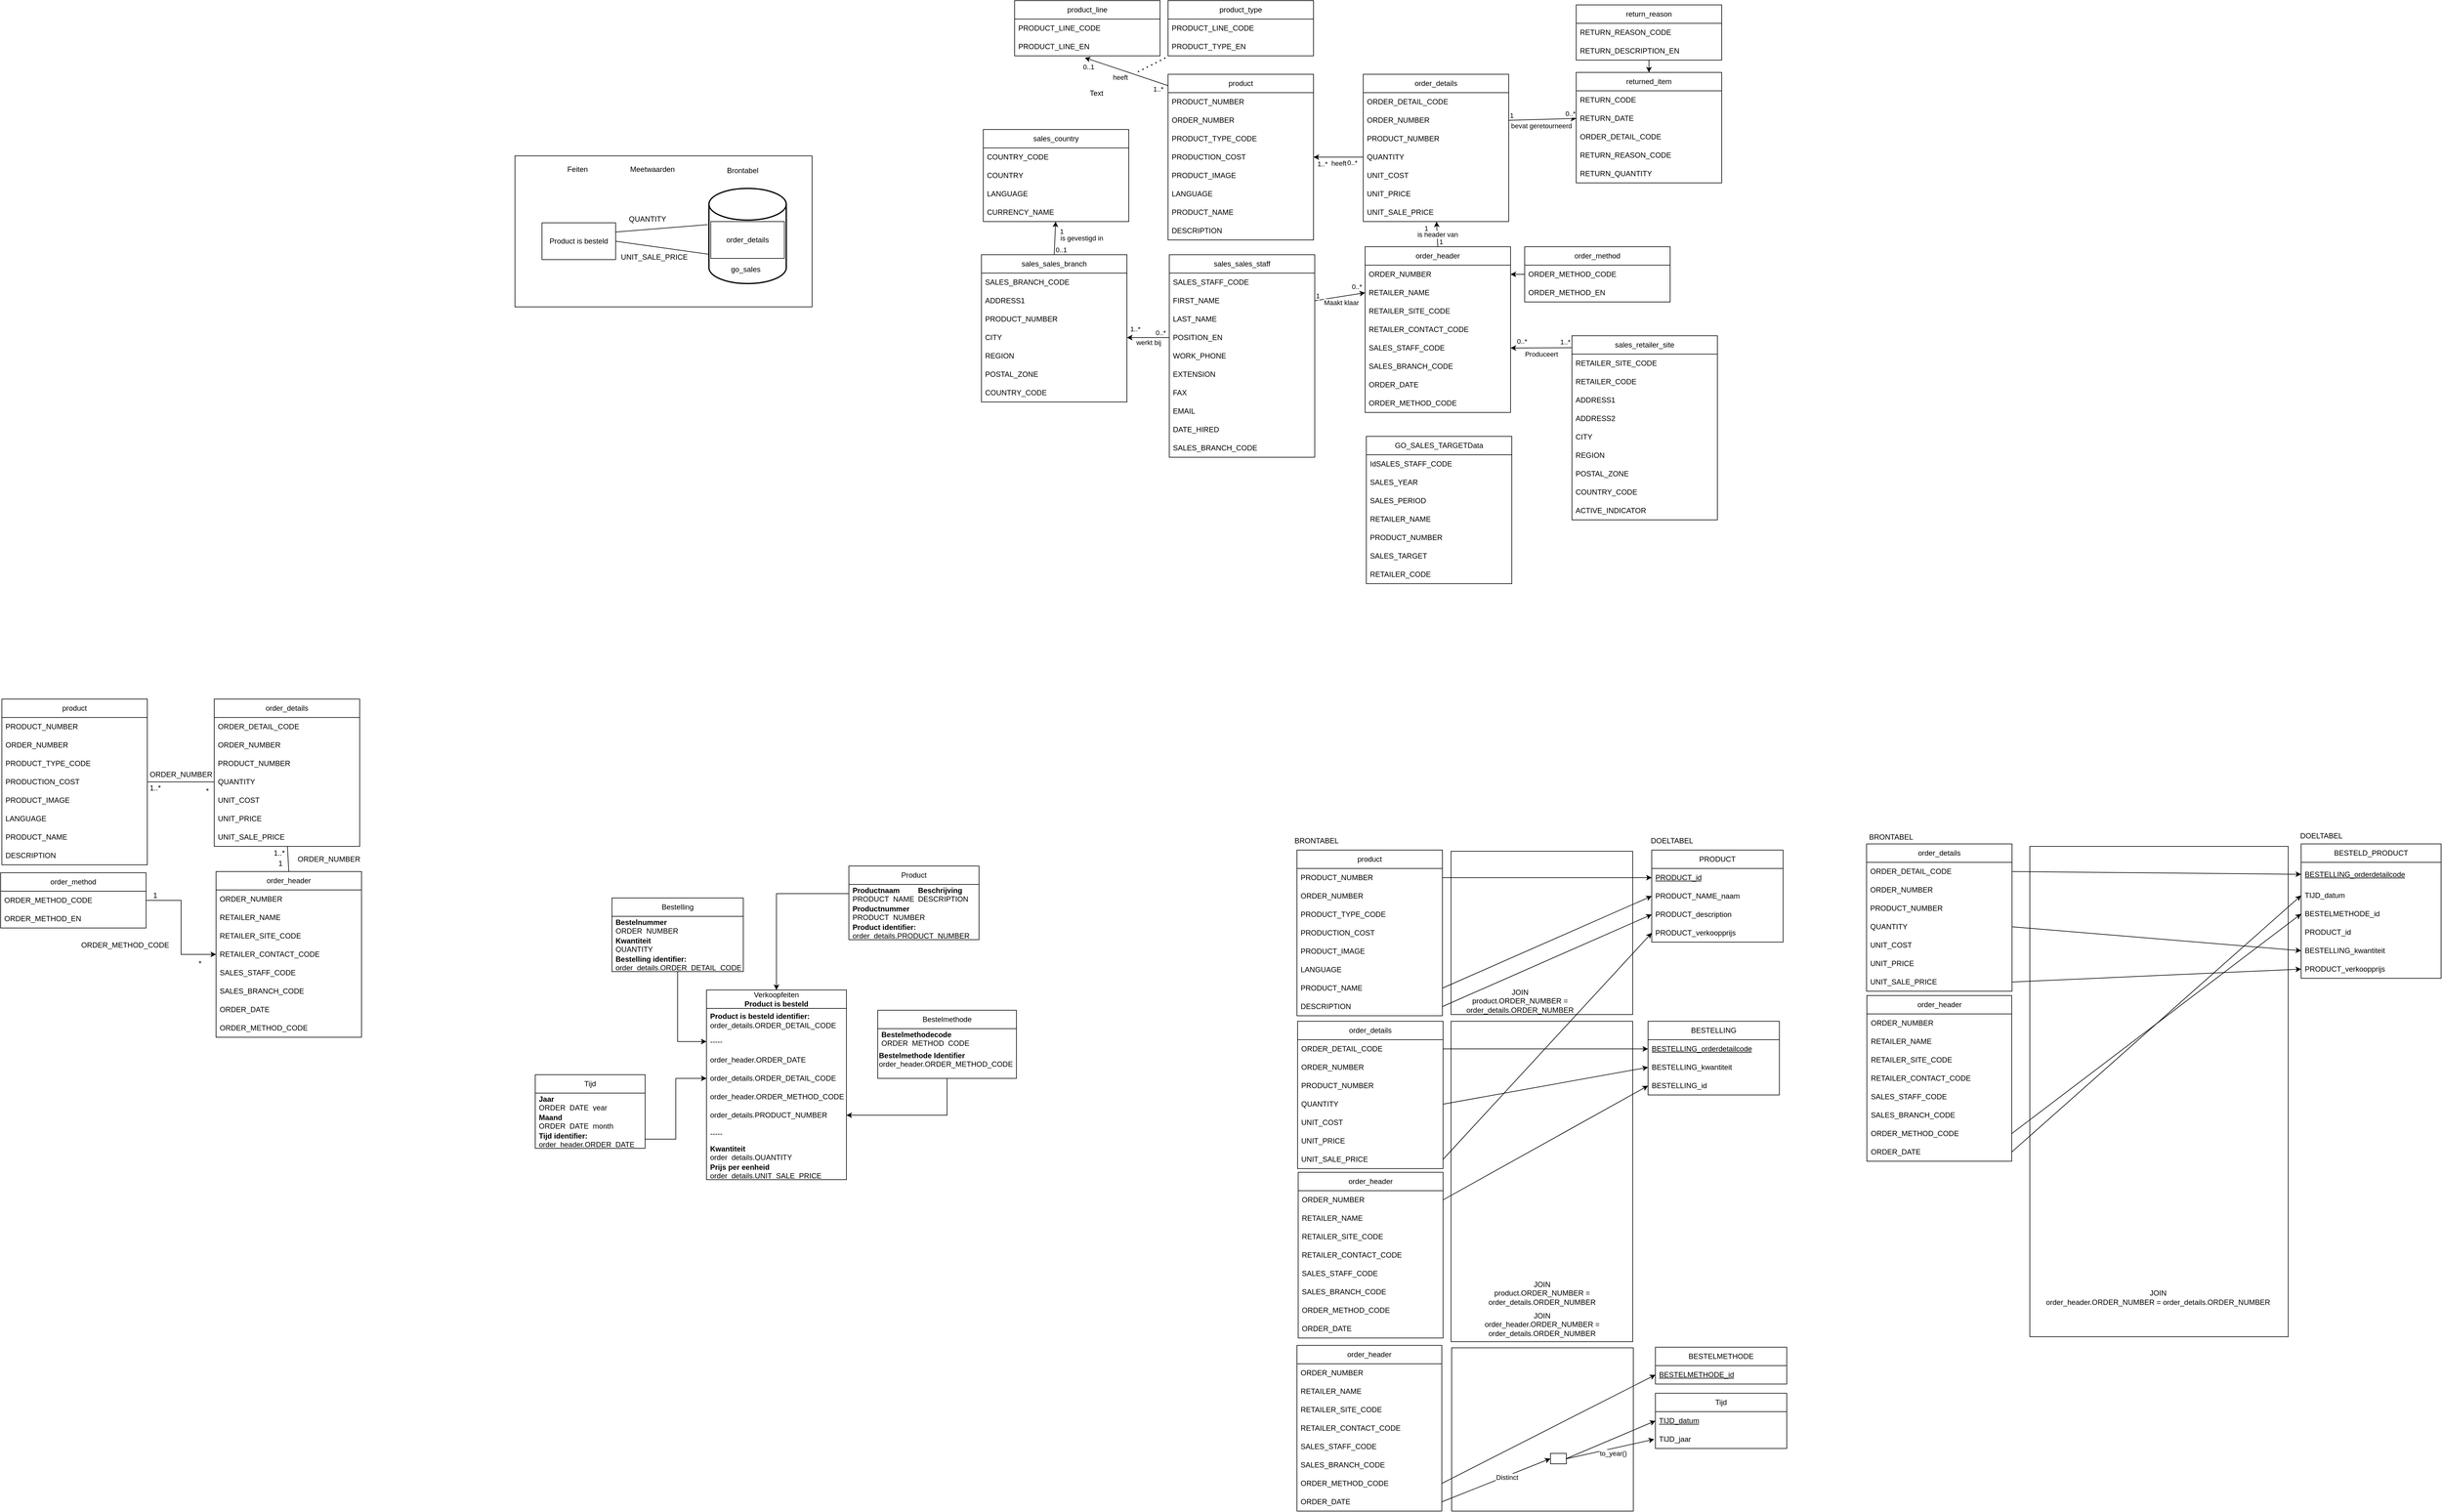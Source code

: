 <mxfile version="21.0.10" type="device"><diagram id="EHV-vlPy9hnnTSDxmF16" name="Page-1"><mxGraphModel dx="2867" dy="802" grid="0" gridSize="10" guides="1" tooltips="1" connect="1" arrows="1" fold="1" page="0" pageScale="1" pageWidth="850" pageHeight="1100" math="0" shadow="0"><root><mxCell id="0"/><mxCell id="1" parent="0"/><mxCell id="Vm0CPLpUcF84nT7zdmV9-11" value="" style="rounded=0;whiteSpace=wrap;html=1;" parent="1" vertex="1"><mxGeometry x="2639" y="2742" width="296" height="266" as="geometry"/></mxCell><mxCell id="Vm0CPLpUcF84nT7zdmV9-10" value="" style="rounded=0;whiteSpace=wrap;html=1;" parent="1" vertex="1"><mxGeometry x="2638" y="2210" width="296" height="522" as="geometry"/></mxCell><mxCell id="-uz87BzKBs13b4R_OJXO-109" value="" style="rounded=0;whiteSpace=wrap;html=1;" parent="1" vertex="1"><mxGeometry x="2638" y="1933" width="296" height="266" as="geometry"/></mxCell><mxCell id="bM7Z7nFNRAnqvo4K3Or4-274" value="" style="group" parent="1" vertex="1" connectable="0"><mxGeometry x="1873" y="547" width="1206" height="950" as="geometry"/></mxCell><mxCell id="bM7Z7nFNRAnqvo4K3Or4-12" value="GO_SALES_TARGETData" style="swimlane;fontStyle=0;childLayout=stackLayout;horizontal=1;startSize=30;horizontalStack=0;resizeParent=1;resizeParentMax=0;resizeLast=0;collapsible=1;marginBottom=0;whiteSpace=wrap;html=1;" parent="bM7Z7nFNRAnqvo4K3Or4-274" vertex="1"><mxGeometry x="627" y="710" width="237" height="240" as="geometry"/></mxCell><mxCell id="bM7Z7nFNRAnqvo4K3Or4-13" value="IdSALES_STAFF_CODE" style="text;strokeColor=none;fillColor=none;align=left;verticalAlign=middle;spacingLeft=4;spacingRight=4;overflow=hidden;points=[[0,0.5],[1,0.5]];portConstraint=eastwest;rotatable=0;whiteSpace=wrap;html=1;" parent="bM7Z7nFNRAnqvo4K3Or4-12" vertex="1"><mxGeometry y="30" width="237" height="30" as="geometry"/></mxCell><mxCell id="bM7Z7nFNRAnqvo4K3Or4-14" value="SALES_YEAR" style="text;strokeColor=none;fillColor=none;align=left;verticalAlign=middle;spacingLeft=4;spacingRight=4;overflow=hidden;points=[[0,0.5],[1,0.5]];portConstraint=eastwest;rotatable=0;whiteSpace=wrap;html=1;" parent="bM7Z7nFNRAnqvo4K3Or4-12" vertex="1"><mxGeometry y="60" width="237" height="30" as="geometry"/></mxCell><mxCell id="bM7Z7nFNRAnqvo4K3Or4-15" value="SALES_PERIOD" style="text;strokeColor=none;fillColor=none;align=left;verticalAlign=middle;spacingLeft=4;spacingRight=4;overflow=hidden;points=[[0,0.5],[1,0.5]];portConstraint=eastwest;rotatable=0;whiteSpace=wrap;html=1;" parent="bM7Z7nFNRAnqvo4K3Or4-12" vertex="1"><mxGeometry y="90" width="237" height="30" as="geometry"/></mxCell><mxCell id="bM7Z7nFNRAnqvo4K3Or4-16" value="RETAILER_NAME" style="text;strokeColor=none;fillColor=none;align=left;verticalAlign=middle;spacingLeft=4;spacingRight=4;overflow=hidden;points=[[0,0.5],[1,0.5]];portConstraint=eastwest;rotatable=0;whiteSpace=wrap;html=1;" parent="bM7Z7nFNRAnqvo4K3Or4-12" vertex="1"><mxGeometry y="120" width="237" height="30" as="geometry"/></mxCell><mxCell id="bM7Z7nFNRAnqvo4K3Or4-17" value="PRODUCT_NUMBER" style="text;strokeColor=none;fillColor=none;align=left;verticalAlign=middle;spacingLeft=4;spacingRight=4;overflow=hidden;points=[[0,0.5],[1,0.5]];portConstraint=eastwest;rotatable=0;whiteSpace=wrap;html=1;" parent="bM7Z7nFNRAnqvo4K3Or4-12" vertex="1"><mxGeometry y="150" width="237" height="30" as="geometry"/></mxCell><mxCell id="bM7Z7nFNRAnqvo4K3Or4-18" value="SALES_TARGET" style="text;strokeColor=none;fillColor=none;align=left;verticalAlign=middle;spacingLeft=4;spacingRight=4;overflow=hidden;points=[[0,0.5],[1,0.5]];portConstraint=eastwest;rotatable=0;whiteSpace=wrap;html=1;" parent="bM7Z7nFNRAnqvo4K3Or4-12" vertex="1"><mxGeometry y="180" width="237" height="30" as="geometry"/></mxCell><mxCell id="bM7Z7nFNRAnqvo4K3Or4-19" value="RETAILER_CODE" style="text;strokeColor=none;fillColor=none;align=left;verticalAlign=middle;spacingLeft=4;spacingRight=4;overflow=hidden;points=[[0,0.5],[1,0.5]];portConstraint=eastwest;rotatable=0;whiteSpace=wrap;html=1;" parent="bM7Z7nFNRAnqvo4K3Or4-12" vertex="1"><mxGeometry y="210" width="237" height="30" as="geometry"/></mxCell><mxCell id="bM7Z7nFNRAnqvo4K3Or4-20" value="order_details" style="swimlane;fontStyle=0;childLayout=stackLayout;horizontal=1;startSize=30;horizontalStack=0;resizeParent=1;resizeParentMax=0;resizeLast=0;collapsible=1;marginBottom=0;whiteSpace=wrap;html=1;" parent="bM7Z7nFNRAnqvo4K3Or4-274" vertex="1"><mxGeometry x="622" y="120" width="237" height="240" as="geometry"/></mxCell><mxCell id="bM7Z7nFNRAnqvo4K3Or4-21" value="ORDER_DETAIL_CODE" style="text;strokeColor=none;fillColor=none;align=left;verticalAlign=middle;spacingLeft=4;spacingRight=4;overflow=hidden;points=[[0,0.5],[1,0.5]];portConstraint=eastwest;rotatable=0;whiteSpace=wrap;html=1;" parent="bM7Z7nFNRAnqvo4K3Or4-20" vertex="1"><mxGeometry y="30" width="237" height="30" as="geometry"/></mxCell><mxCell id="bM7Z7nFNRAnqvo4K3Or4-22" value="ORDER_NUMBER" style="text;strokeColor=none;fillColor=none;align=left;verticalAlign=middle;spacingLeft=4;spacingRight=4;overflow=hidden;points=[[0,0.5],[1,0.5]];portConstraint=eastwest;rotatable=0;whiteSpace=wrap;html=1;" parent="bM7Z7nFNRAnqvo4K3Or4-20" vertex="1"><mxGeometry y="60" width="237" height="30" as="geometry"/></mxCell><mxCell id="bM7Z7nFNRAnqvo4K3Or4-23" value="PRODUCT_NUMBER" style="text;strokeColor=none;fillColor=none;align=left;verticalAlign=middle;spacingLeft=4;spacingRight=4;overflow=hidden;points=[[0,0.5],[1,0.5]];portConstraint=eastwest;rotatable=0;whiteSpace=wrap;html=1;" parent="bM7Z7nFNRAnqvo4K3Or4-20" vertex="1"><mxGeometry y="90" width="237" height="30" as="geometry"/></mxCell><mxCell id="bM7Z7nFNRAnqvo4K3Or4-24" value="QUANTITY" style="text;strokeColor=none;fillColor=none;align=left;verticalAlign=middle;spacingLeft=4;spacingRight=4;overflow=hidden;points=[[0,0.5],[1,0.5]];portConstraint=eastwest;rotatable=0;whiteSpace=wrap;html=1;" parent="bM7Z7nFNRAnqvo4K3Or4-20" vertex="1"><mxGeometry y="120" width="237" height="30" as="geometry"/></mxCell><mxCell id="bM7Z7nFNRAnqvo4K3Or4-25" value="UNIT_COST" style="text;strokeColor=none;fillColor=none;align=left;verticalAlign=middle;spacingLeft=4;spacingRight=4;overflow=hidden;points=[[0,0.5],[1,0.5]];portConstraint=eastwest;rotatable=0;whiteSpace=wrap;html=1;" parent="bM7Z7nFNRAnqvo4K3Or4-20" vertex="1"><mxGeometry y="150" width="237" height="30" as="geometry"/></mxCell><mxCell id="bM7Z7nFNRAnqvo4K3Or4-26" value="UNIT_PRICE" style="text;strokeColor=none;fillColor=none;align=left;verticalAlign=middle;spacingLeft=4;spacingRight=4;overflow=hidden;points=[[0,0.5],[1,0.5]];portConstraint=eastwest;rotatable=0;whiteSpace=wrap;html=1;" parent="bM7Z7nFNRAnqvo4K3Or4-20" vertex="1"><mxGeometry y="180" width="237" height="30" as="geometry"/></mxCell><mxCell id="bM7Z7nFNRAnqvo4K3Or4-27" value="UNIT_SALE_PRICE" style="text;strokeColor=none;fillColor=none;align=left;verticalAlign=middle;spacingLeft=4;spacingRight=4;overflow=hidden;points=[[0,0.5],[1,0.5]];portConstraint=eastwest;rotatable=0;whiteSpace=wrap;html=1;" parent="bM7Z7nFNRAnqvo4K3Or4-20" vertex="1"><mxGeometry y="210" width="237" height="30" as="geometry"/></mxCell><mxCell id="bM7Z7nFNRAnqvo4K3Or4-28" value="order_header" style="swimlane;fontStyle=0;childLayout=stackLayout;horizontal=1;startSize=30;horizontalStack=0;resizeParent=1;resizeParentMax=0;resizeLast=0;collapsible=1;marginBottom=0;whiteSpace=wrap;html=1;" parent="bM7Z7nFNRAnqvo4K3Or4-274" vertex="1"><mxGeometry x="625" y="401" width="237" height="270" as="geometry"/></mxCell><mxCell id="bM7Z7nFNRAnqvo4K3Or4-29" value="ORDER_NUMBER" style="text;strokeColor=none;fillColor=none;align=left;verticalAlign=middle;spacingLeft=4;spacingRight=4;overflow=hidden;points=[[0,0.5],[1,0.5]];portConstraint=eastwest;rotatable=0;whiteSpace=wrap;html=1;" parent="bM7Z7nFNRAnqvo4K3Or4-28" vertex="1"><mxGeometry y="30" width="237" height="30" as="geometry"/></mxCell><mxCell id="bM7Z7nFNRAnqvo4K3Or4-30" value="RETAILER_NAME" style="text;strokeColor=none;fillColor=none;align=left;verticalAlign=middle;spacingLeft=4;spacingRight=4;overflow=hidden;points=[[0,0.5],[1,0.5]];portConstraint=eastwest;rotatable=0;whiteSpace=wrap;html=1;" parent="bM7Z7nFNRAnqvo4K3Or4-28" vertex="1"><mxGeometry y="60" width="237" height="30" as="geometry"/></mxCell><mxCell id="bM7Z7nFNRAnqvo4K3Or4-31" value="RETAILER_SITE_CODE" style="text;strokeColor=none;fillColor=none;align=left;verticalAlign=middle;spacingLeft=4;spacingRight=4;overflow=hidden;points=[[0,0.5],[1,0.5]];portConstraint=eastwest;rotatable=0;whiteSpace=wrap;html=1;" parent="bM7Z7nFNRAnqvo4K3Or4-28" vertex="1"><mxGeometry y="90" width="237" height="30" as="geometry"/></mxCell><mxCell id="bM7Z7nFNRAnqvo4K3Or4-32" value="RETAILER_CONTACT_CODE" style="text;strokeColor=none;fillColor=none;align=left;verticalAlign=middle;spacingLeft=4;spacingRight=4;overflow=hidden;points=[[0,0.5],[1,0.5]];portConstraint=eastwest;rotatable=0;whiteSpace=wrap;html=1;" parent="bM7Z7nFNRAnqvo4K3Or4-28" vertex="1"><mxGeometry y="120" width="237" height="30" as="geometry"/></mxCell><mxCell id="bM7Z7nFNRAnqvo4K3Or4-33" value="SALES_STAFF_CODE" style="text;strokeColor=none;fillColor=none;align=left;verticalAlign=middle;spacingLeft=4;spacingRight=4;overflow=hidden;points=[[0,0.5],[1,0.5]];portConstraint=eastwest;rotatable=0;whiteSpace=wrap;html=1;" parent="bM7Z7nFNRAnqvo4K3Or4-28" vertex="1"><mxGeometry y="150" width="237" height="30" as="geometry"/></mxCell><mxCell id="bM7Z7nFNRAnqvo4K3Or4-34" value="SALES_BRANCH_CODE" style="text;strokeColor=none;fillColor=none;align=left;verticalAlign=middle;spacingLeft=4;spacingRight=4;overflow=hidden;points=[[0,0.5],[1,0.5]];portConstraint=eastwest;rotatable=0;whiteSpace=wrap;html=1;" parent="bM7Z7nFNRAnqvo4K3Or4-28" vertex="1"><mxGeometry y="180" width="237" height="30" as="geometry"/></mxCell><mxCell id="bM7Z7nFNRAnqvo4K3Or4-35" value="ORDER_DATE" style="text;strokeColor=none;fillColor=none;align=left;verticalAlign=middle;spacingLeft=4;spacingRight=4;overflow=hidden;points=[[0,0.5],[1,0.5]];portConstraint=eastwest;rotatable=0;whiteSpace=wrap;html=1;" parent="bM7Z7nFNRAnqvo4K3Or4-28" vertex="1"><mxGeometry y="210" width="237" height="30" as="geometry"/></mxCell><mxCell id="bM7Z7nFNRAnqvo4K3Or4-36" value="ORDER_METHOD_CODE" style="text;strokeColor=none;fillColor=none;align=left;verticalAlign=middle;spacingLeft=4;spacingRight=4;overflow=hidden;points=[[0,0.5],[1,0.5]];portConstraint=eastwest;rotatable=0;whiteSpace=wrap;html=1;" parent="bM7Z7nFNRAnqvo4K3Or4-28" vertex="1"><mxGeometry y="240" width="237" height="30" as="geometry"/></mxCell><mxCell id="bM7Z7nFNRAnqvo4K3Or4-57" value="return_reason" style="swimlane;fontStyle=0;childLayout=stackLayout;horizontal=1;startSize=30;horizontalStack=0;resizeParent=1;resizeParentMax=0;resizeLast=0;collapsible=1;marginBottom=0;whiteSpace=wrap;html=1;" parent="bM7Z7nFNRAnqvo4K3Or4-274" vertex="1"><mxGeometry x="969" y="7" width="237" height="90" as="geometry"/></mxCell><mxCell id="bM7Z7nFNRAnqvo4K3Or4-58" value="RETURN_REASON_CODE" style="text;strokeColor=none;fillColor=none;align=left;verticalAlign=middle;spacingLeft=4;spacingRight=4;overflow=hidden;points=[[0,0.5],[1,0.5]];portConstraint=eastwest;rotatable=0;whiteSpace=wrap;html=1;" parent="bM7Z7nFNRAnqvo4K3Or4-57" vertex="1"><mxGeometry y="30" width="237" height="30" as="geometry"/></mxCell><mxCell id="bM7Z7nFNRAnqvo4K3Or4-59" value="RETURN_DESCRIPTION_EN" style="text;strokeColor=none;fillColor=none;align=left;verticalAlign=middle;spacingLeft=4;spacingRight=4;overflow=hidden;points=[[0,0.5],[1,0.5]];portConstraint=eastwest;rotatable=0;whiteSpace=wrap;html=1;" parent="bM7Z7nFNRAnqvo4K3Or4-57" vertex="1"><mxGeometry y="60" width="237" height="30" as="geometry"/></mxCell><mxCell id="bM7Z7nFNRAnqvo4K3Or4-60" value="returned_item" style="swimlane;fontStyle=0;childLayout=stackLayout;horizontal=1;startSize=30;horizontalStack=0;resizeParent=1;resizeParentMax=0;resizeLast=0;collapsible=1;marginBottom=0;whiteSpace=wrap;html=1;" parent="bM7Z7nFNRAnqvo4K3Or4-274" vertex="1"><mxGeometry x="969" y="117" width="237" height="180" as="geometry"/></mxCell><mxCell id="bM7Z7nFNRAnqvo4K3Or4-61" value="RETURN_CODE" style="text;strokeColor=none;fillColor=none;align=left;verticalAlign=middle;spacingLeft=4;spacingRight=4;overflow=hidden;points=[[0,0.5],[1,0.5]];portConstraint=eastwest;rotatable=0;whiteSpace=wrap;html=1;" parent="bM7Z7nFNRAnqvo4K3Or4-60" vertex="1"><mxGeometry y="30" width="237" height="30" as="geometry"/></mxCell><mxCell id="bM7Z7nFNRAnqvo4K3Or4-62" value="RETURN_DATE" style="text;strokeColor=none;fillColor=none;align=left;verticalAlign=middle;spacingLeft=4;spacingRight=4;overflow=hidden;points=[[0,0.5],[1,0.5]];portConstraint=eastwest;rotatable=0;whiteSpace=wrap;html=1;" parent="bM7Z7nFNRAnqvo4K3Or4-60" vertex="1"><mxGeometry y="60" width="237" height="30" as="geometry"/></mxCell><mxCell id="bM7Z7nFNRAnqvo4K3Or4-63" value="ORDER_DETAIL_CODE" style="text;strokeColor=none;fillColor=none;align=left;verticalAlign=middle;spacingLeft=4;spacingRight=4;overflow=hidden;points=[[0,0.5],[1,0.5]];portConstraint=eastwest;rotatable=0;whiteSpace=wrap;html=1;" parent="bM7Z7nFNRAnqvo4K3Or4-60" vertex="1"><mxGeometry y="90" width="237" height="30" as="geometry"/></mxCell><mxCell id="bM7Z7nFNRAnqvo4K3Or4-64" value="RETURN_REASON_CODE" style="text;strokeColor=none;fillColor=none;align=left;verticalAlign=middle;spacingLeft=4;spacingRight=4;overflow=hidden;points=[[0,0.5],[1,0.5]];portConstraint=eastwest;rotatable=0;whiteSpace=wrap;html=1;" parent="bM7Z7nFNRAnqvo4K3Or4-60" vertex="1"><mxGeometry y="120" width="237" height="30" as="geometry"/></mxCell><mxCell id="bM7Z7nFNRAnqvo4K3Or4-65" value="RETURN_QUANTITY" style="text;strokeColor=none;fillColor=none;align=left;verticalAlign=middle;spacingLeft=4;spacingRight=4;overflow=hidden;points=[[0,0.5],[1,0.5]];portConstraint=eastwest;rotatable=0;whiteSpace=wrap;html=1;" parent="bM7Z7nFNRAnqvo4K3Or4-60" vertex="1"><mxGeometry y="150" width="237" height="30" as="geometry"/></mxCell><mxCell id="bM7Z7nFNRAnqvo4K3Or4-74" value="sales_retailer_site" style="swimlane;fontStyle=0;childLayout=stackLayout;horizontal=1;startSize=30;horizontalStack=0;resizeParent=1;resizeParentMax=0;resizeLast=0;collapsible=1;marginBottom=0;whiteSpace=wrap;html=1;" parent="bM7Z7nFNRAnqvo4K3Or4-274" vertex="1"><mxGeometry x="962" y="546" width="237" height="300" as="geometry"/></mxCell><mxCell id="bM7Z7nFNRAnqvo4K3Or4-75" value="RETAILER_SITE_CODE" style="text;strokeColor=none;fillColor=none;align=left;verticalAlign=middle;spacingLeft=4;spacingRight=4;overflow=hidden;points=[[0,0.5],[1,0.5]];portConstraint=eastwest;rotatable=0;whiteSpace=wrap;html=1;" parent="bM7Z7nFNRAnqvo4K3Or4-74" vertex="1"><mxGeometry y="30" width="237" height="30" as="geometry"/></mxCell><mxCell id="bM7Z7nFNRAnqvo4K3Or4-76" value="RETAILER_CODE" style="text;strokeColor=none;fillColor=none;align=left;verticalAlign=middle;spacingLeft=4;spacingRight=4;overflow=hidden;points=[[0,0.5],[1,0.5]];portConstraint=eastwest;rotatable=0;whiteSpace=wrap;html=1;" parent="bM7Z7nFNRAnqvo4K3Or4-74" vertex="1"><mxGeometry y="60" width="237" height="30" as="geometry"/></mxCell><mxCell id="bM7Z7nFNRAnqvo4K3Or4-77" value="ADDRESS1" style="text;strokeColor=none;fillColor=none;align=left;verticalAlign=middle;spacingLeft=4;spacingRight=4;overflow=hidden;points=[[0,0.5],[1,0.5]];portConstraint=eastwest;rotatable=0;whiteSpace=wrap;html=1;" parent="bM7Z7nFNRAnqvo4K3Or4-74" vertex="1"><mxGeometry y="90" width="237" height="30" as="geometry"/></mxCell><mxCell id="bM7Z7nFNRAnqvo4K3Or4-78" value="ADDRESS2" style="text;strokeColor=none;fillColor=none;align=left;verticalAlign=middle;spacingLeft=4;spacingRight=4;overflow=hidden;points=[[0,0.5],[1,0.5]];portConstraint=eastwest;rotatable=0;whiteSpace=wrap;html=1;" parent="bM7Z7nFNRAnqvo4K3Or4-74" vertex="1"><mxGeometry y="120" width="237" height="30" as="geometry"/></mxCell><mxCell id="bM7Z7nFNRAnqvo4K3Or4-79" value="CITY" style="text;strokeColor=none;fillColor=none;align=left;verticalAlign=middle;spacingLeft=4;spacingRight=4;overflow=hidden;points=[[0,0.5],[1,0.5]];portConstraint=eastwest;rotatable=0;whiteSpace=wrap;html=1;" parent="bM7Z7nFNRAnqvo4K3Or4-74" vertex="1"><mxGeometry y="150" width="237" height="30" as="geometry"/></mxCell><mxCell id="bM7Z7nFNRAnqvo4K3Or4-80" value="REGION" style="text;strokeColor=none;fillColor=none;align=left;verticalAlign=middle;spacingLeft=4;spacingRight=4;overflow=hidden;points=[[0,0.5],[1,0.5]];portConstraint=eastwest;rotatable=0;whiteSpace=wrap;html=1;" parent="bM7Z7nFNRAnqvo4K3Or4-74" vertex="1"><mxGeometry y="180" width="237" height="30" as="geometry"/></mxCell><mxCell id="bM7Z7nFNRAnqvo4K3Or4-81" value="POSTAL_ZONE" style="text;strokeColor=none;fillColor=none;align=left;verticalAlign=middle;spacingLeft=4;spacingRight=4;overflow=hidden;points=[[0,0.5],[1,0.5]];portConstraint=eastwest;rotatable=0;whiteSpace=wrap;html=1;" parent="bM7Z7nFNRAnqvo4K3Or4-74" vertex="1"><mxGeometry y="210" width="237" height="30" as="geometry"/></mxCell><mxCell id="bM7Z7nFNRAnqvo4K3Or4-82" value="COUNTRY_CODE" style="text;strokeColor=none;fillColor=none;align=left;verticalAlign=middle;spacingLeft=4;spacingRight=4;overflow=hidden;points=[[0,0.5],[1,0.5]];portConstraint=eastwest;rotatable=0;whiteSpace=wrap;html=1;" parent="bM7Z7nFNRAnqvo4K3Or4-74" vertex="1"><mxGeometry y="240" width="237" height="30" as="geometry"/></mxCell><mxCell id="bM7Z7nFNRAnqvo4K3Or4-83" value="ACTIVE_INDICATOR" style="text;strokeColor=none;fillColor=none;align=left;verticalAlign=middle;spacingLeft=4;spacingRight=4;overflow=hidden;points=[[0,0.5],[1,0.5]];portConstraint=eastwest;rotatable=0;whiteSpace=wrap;html=1;" parent="bM7Z7nFNRAnqvo4K3Or4-74" vertex="1"><mxGeometry y="270" width="237" height="30" as="geometry"/></mxCell><mxCell id="bM7Z7nFNRAnqvo4K3Or4-230" value="" style="endArrow=classic;html=1;rounded=0;exitX=0;exitY=0.5;exitDx=0;exitDy=0;entryX=1;entryY=0.5;entryDx=0;entryDy=0;" parent="bM7Z7nFNRAnqvo4K3Or4-274" source="bM7Z7nFNRAnqvo4K3Or4-24" target="bM7Z7nFNRAnqvo4K3Or4-46" edge="1"><mxGeometry relative="1" as="geometry"><mxPoint x="548" y="453" as="sourcePoint"/><mxPoint x="708" y="453" as="targetPoint"/></mxGeometry></mxCell><mxCell id="bM7Z7nFNRAnqvo4K3Or4-231" value="heeft" style="edgeLabel;resizable=0;html=1;align=center;verticalAlign=middle;" parent="bM7Z7nFNRAnqvo4K3Or4-230" connectable="0" vertex="1"><mxGeometry relative="1" as="geometry"><mxPoint y="10" as="offset"/></mxGeometry></mxCell><mxCell id="bM7Z7nFNRAnqvo4K3Or4-232" value="0..*" style="edgeLabel;resizable=0;html=1;align=left;verticalAlign=bottom;" parent="bM7Z7nFNRAnqvo4K3Or4-230" connectable="0" vertex="1"><mxGeometry x="-1" relative="1" as="geometry"><mxPoint x="-28" y="17" as="offset"/></mxGeometry></mxCell><mxCell id="bM7Z7nFNRAnqvo4K3Or4-233" value="1..*" style="edgeLabel;resizable=0;html=1;align=right;verticalAlign=bottom;" parent="bM7Z7nFNRAnqvo4K3Or4-230" connectable="0" vertex="1"><mxGeometry x="1" relative="1" as="geometry"><mxPoint x="23" y="19" as="offset"/></mxGeometry></mxCell><mxCell id="bM7Z7nFNRAnqvo4K3Or4-246" value="" style="group" parent="bM7Z7nFNRAnqvo4K3Or4-274" vertex="1" connectable="0"><mxGeometry x="54" width="493" height="744" as="geometry"/></mxCell><mxCell id="bM7Z7nFNRAnqvo4K3Or4-42" value="product" style="swimlane;fontStyle=0;childLayout=stackLayout;horizontal=1;startSize=30;horizontalStack=0;resizeParent=1;resizeParentMax=0;resizeLast=0;collapsible=1;marginBottom=0;whiteSpace=wrap;html=1;" parent="bM7Z7nFNRAnqvo4K3Or4-246" vertex="1"><mxGeometry x="250" y="120" width="237" height="270" as="geometry"/></mxCell><mxCell id="bM7Z7nFNRAnqvo4K3Or4-43" value="PRODUCT_NUMBER" style="text;strokeColor=none;fillColor=none;align=left;verticalAlign=middle;spacingLeft=4;spacingRight=4;overflow=hidden;points=[[0,0.5],[1,0.5]];portConstraint=eastwest;rotatable=0;whiteSpace=wrap;html=1;" parent="bM7Z7nFNRAnqvo4K3Or4-42" vertex="1"><mxGeometry y="30" width="237" height="30" as="geometry"/></mxCell><mxCell id="bM7Z7nFNRAnqvo4K3Or4-44" value="ORDER_NUMBER" style="text;strokeColor=none;fillColor=none;align=left;verticalAlign=middle;spacingLeft=4;spacingRight=4;overflow=hidden;points=[[0,0.5],[1,0.5]];portConstraint=eastwest;rotatable=0;whiteSpace=wrap;html=1;" parent="bM7Z7nFNRAnqvo4K3Or4-42" vertex="1"><mxGeometry y="60" width="237" height="30" as="geometry"/></mxCell><mxCell id="bM7Z7nFNRAnqvo4K3Or4-45" value="PRODUCT_TYPE_CODE" style="text;strokeColor=none;fillColor=none;align=left;verticalAlign=middle;spacingLeft=4;spacingRight=4;overflow=hidden;points=[[0,0.5],[1,0.5]];portConstraint=eastwest;rotatable=0;whiteSpace=wrap;html=1;" parent="bM7Z7nFNRAnqvo4K3Or4-42" vertex="1"><mxGeometry y="90" width="237" height="30" as="geometry"/></mxCell><mxCell id="bM7Z7nFNRAnqvo4K3Or4-46" value="PRODUCTION_COST" style="text;strokeColor=none;fillColor=none;align=left;verticalAlign=middle;spacingLeft=4;spacingRight=4;overflow=hidden;points=[[0,0.5],[1,0.5]];portConstraint=eastwest;rotatable=0;whiteSpace=wrap;html=1;" parent="bM7Z7nFNRAnqvo4K3Or4-42" vertex="1"><mxGeometry y="120" width="237" height="30" as="geometry"/></mxCell><mxCell id="bM7Z7nFNRAnqvo4K3Or4-47" value="PRODUCT_IMAGE" style="text;strokeColor=none;fillColor=none;align=left;verticalAlign=middle;spacingLeft=4;spacingRight=4;overflow=hidden;points=[[0,0.5],[1,0.5]];portConstraint=eastwest;rotatable=0;whiteSpace=wrap;html=1;" parent="bM7Z7nFNRAnqvo4K3Or4-42" vertex="1"><mxGeometry y="150" width="237" height="30" as="geometry"/></mxCell><mxCell id="bM7Z7nFNRAnqvo4K3Or4-48" value="LANGUAGE" style="text;strokeColor=none;fillColor=none;align=left;verticalAlign=middle;spacingLeft=4;spacingRight=4;overflow=hidden;points=[[0,0.5],[1,0.5]];portConstraint=eastwest;rotatable=0;whiteSpace=wrap;html=1;" parent="bM7Z7nFNRAnqvo4K3Or4-42" vertex="1"><mxGeometry y="180" width="237" height="30" as="geometry"/></mxCell><mxCell id="bM7Z7nFNRAnqvo4K3Or4-49" value="PRODUCT_NAME" style="text;strokeColor=none;fillColor=none;align=left;verticalAlign=middle;spacingLeft=4;spacingRight=4;overflow=hidden;points=[[0,0.5],[1,0.5]];portConstraint=eastwest;rotatable=0;whiteSpace=wrap;html=1;" parent="bM7Z7nFNRAnqvo4K3Or4-42" vertex="1"><mxGeometry y="210" width="237" height="30" as="geometry"/></mxCell><mxCell id="bM7Z7nFNRAnqvo4K3Or4-50" value="DESCRIPTION" style="text;strokeColor=none;fillColor=none;align=left;verticalAlign=middle;spacingLeft=4;spacingRight=4;overflow=hidden;points=[[0,0.5],[1,0.5]];portConstraint=eastwest;rotatable=0;whiteSpace=wrap;html=1;" parent="bM7Z7nFNRAnqvo4K3Or4-42" vertex="1"><mxGeometry y="240" width="237" height="30" as="geometry"/></mxCell><mxCell id="bM7Z7nFNRAnqvo4K3Or4-51" value="product_line" style="swimlane;fontStyle=0;childLayout=stackLayout;horizontal=1;startSize=30;horizontalStack=0;resizeParent=1;resizeParentMax=0;resizeLast=0;collapsible=1;marginBottom=0;whiteSpace=wrap;html=1;" parent="bM7Z7nFNRAnqvo4K3Or4-246" vertex="1"><mxGeometry width="237" height="90" as="geometry"/></mxCell><mxCell id="bM7Z7nFNRAnqvo4K3Or4-52" value="PRODUCT_LINE_CODE" style="text;strokeColor=none;fillColor=none;align=left;verticalAlign=middle;spacingLeft=4;spacingRight=4;overflow=hidden;points=[[0,0.5],[1,0.5]];portConstraint=eastwest;rotatable=0;whiteSpace=wrap;html=1;" parent="bM7Z7nFNRAnqvo4K3Or4-51" vertex="1"><mxGeometry y="30" width="237" height="30" as="geometry"/></mxCell><mxCell id="bM7Z7nFNRAnqvo4K3Or4-53" value="PRODUCT_LINE_EN" style="text;strokeColor=none;fillColor=none;align=left;verticalAlign=middle;spacingLeft=4;spacingRight=4;overflow=hidden;points=[[0,0.5],[1,0.5]];portConstraint=eastwest;rotatable=0;whiteSpace=wrap;html=1;" parent="bM7Z7nFNRAnqvo4K3Or4-51" vertex="1"><mxGeometry y="60" width="237" height="30" as="geometry"/></mxCell><mxCell id="bM7Z7nFNRAnqvo4K3Or4-54" value="product_type" style="swimlane;fontStyle=0;childLayout=stackLayout;horizontal=1;startSize=30;horizontalStack=0;resizeParent=1;resizeParentMax=0;resizeLast=0;collapsible=1;marginBottom=0;whiteSpace=wrap;html=1;" parent="bM7Z7nFNRAnqvo4K3Or4-246" vertex="1"><mxGeometry x="250" width="237" height="90" as="geometry"/></mxCell><mxCell id="bM7Z7nFNRAnqvo4K3Or4-55" value="PRODUCT_LINE_CODE" style="text;strokeColor=none;fillColor=none;align=left;verticalAlign=middle;spacingLeft=4;spacingRight=4;overflow=hidden;points=[[0,0.5],[1,0.5]];portConstraint=eastwest;rotatable=0;whiteSpace=wrap;html=1;" parent="bM7Z7nFNRAnqvo4K3Or4-54" vertex="1"><mxGeometry y="30" width="237" height="30" as="geometry"/></mxCell><mxCell id="bM7Z7nFNRAnqvo4K3Or4-56" value="PRODUCT_TYPE_EN" style="text;strokeColor=none;fillColor=none;align=left;verticalAlign=middle;spacingLeft=4;spacingRight=4;overflow=hidden;points=[[0,0.5],[1,0.5]];portConstraint=eastwest;rotatable=0;whiteSpace=wrap;html=1;" parent="bM7Z7nFNRAnqvo4K3Or4-54" vertex="1"><mxGeometry y="60" width="237" height="30" as="geometry"/></mxCell><mxCell id="bM7Z7nFNRAnqvo4K3Or4-240" value="" style="endArrow=classic;html=1;rounded=0;exitX=0.001;exitY=0.069;exitDx=0;exitDy=0;exitPerimeter=0;entryX=0.482;entryY=1.1;entryDx=0;entryDy=0;entryPerimeter=0;" parent="bM7Z7nFNRAnqvo4K3Or4-246" source="bM7Z7nFNRAnqvo4K3Or4-42" target="bM7Z7nFNRAnqvo4K3Or4-53" edge="1"><mxGeometry relative="1" as="geometry"><mxPoint x="-126" y="154" as="sourcePoint"/><mxPoint x="34" y="154" as="targetPoint"/></mxGeometry></mxCell><mxCell id="bM7Z7nFNRAnqvo4K3Or4-241" value="heeft" style="edgeLabel;resizable=0;html=1;align=center;verticalAlign=middle;" parent="bM7Z7nFNRAnqvo4K3Or4-240" connectable="0" vertex="1"><mxGeometry relative="1" as="geometry"><mxPoint x="-11" y="9" as="offset"/></mxGeometry></mxCell><mxCell id="bM7Z7nFNRAnqvo4K3Or4-242" value="1..*" style="edgeLabel;resizable=0;html=1;align=left;verticalAlign=bottom;" parent="bM7Z7nFNRAnqvo4K3Or4-240" connectable="0" vertex="1"><mxGeometry x="-1" relative="1" as="geometry"><mxPoint x="-26" y="14" as="offset"/></mxGeometry></mxCell><mxCell id="bM7Z7nFNRAnqvo4K3Or4-243" value="0..1" style="edgeLabel;resizable=0;html=1;align=right;verticalAlign=bottom;" parent="bM7Z7nFNRAnqvo4K3Or4-240" connectable="0" vertex="1"><mxGeometry x="1" relative="1" as="geometry"><mxPoint x="16" y="24" as="offset"/></mxGeometry></mxCell><mxCell id="bM7Z7nFNRAnqvo4K3Or4-245" value="" style="endArrow=none;dashed=1;html=1;dashPattern=1 3;strokeWidth=2;rounded=0;entryX=0.002;entryY=1.031;entryDx=0;entryDy=0;entryPerimeter=0;" parent="bM7Z7nFNRAnqvo4K3Or4-246" target="bM7Z7nFNRAnqvo4K3Or4-56" edge="1"><mxGeometry width="50" height="50" relative="1" as="geometry"><mxPoint x="201" y="116" as="sourcePoint"/><mxPoint x="191" y="86" as="targetPoint"/></mxGeometry></mxCell><mxCell id="bM7Z7nFNRAnqvo4K3Or4-92" value="sales_sales_staff" style="swimlane;fontStyle=0;childLayout=stackLayout;horizontal=1;startSize=30;horizontalStack=0;resizeParent=1;resizeParentMax=0;resizeLast=0;collapsible=1;marginBottom=0;whiteSpace=wrap;html=1;" parent="bM7Z7nFNRAnqvo4K3Or4-246" vertex="1"><mxGeometry x="252" y="414" width="237" height="330" as="geometry"/></mxCell><mxCell id="bM7Z7nFNRAnqvo4K3Or4-93" value="SALES_STAFF_CODE" style="text;strokeColor=none;fillColor=none;align=left;verticalAlign=middle;spacingLeft=4;spacingRight=4;overflow=hidden;points=[[0,0.5],[1,0.5]];portConstraint=eastwest;rotatable=0;whiteSpace=wrap;html=1;" parent="bM7Z7nFNRAnqvo4K3Or4-92" vertex="1"><mxGeometry y="30" width="237" height="30" as="geometry"/></mxCell><mxCell id="bM7Z7nFNRAnqvo4K3Or4-94" value="FIRST_NAME" style="text;strokeColor=none;fillColor=none;align=left;verticalAlign=middle;spacingLeft=4;spacingRight=4;overflow=hidden;points=[[0,0.5],[1,0.5]];portConstraint=eastwest;rotatable=0;whiteSpace=wrap;html=1;" parent="bM7Z7nFNRAnqvo4K3Or4-92" vertex="1"><mxGeometry y="60" width="237" height="30" as="geometry"/></mxCell><mxCell id="bM7Z7nFNRAnqvo4K3Or4-95" value="LAST_NAME" style="text;strokeColor=none;fillColor=none;align=left;verticalAlign=middle;spacingLeft=4;spacingRight=4;overflow=hidden;points=[[0,0.5],[1,0.5]];portConstraint=eastwest;rotatable=0;whiteSpace=wrap;html=1;" parent="bM7Z7nFNRAnqvo4K3Or4-92" vertex="1"><mxGeometry y="90" width="237" height="30" as="geometry"/></mxCell><mxCell id="bM7Z7nFNRAnqvo4K3Or4-96" value="POSITION_EN" style="text;strokeColor=none;fillColor=none;align=left;verticalAlign=middle;spacingLeft=4;spacingRight=4;overflow=hidden;points=[[0,0.5],[1,0.5]];portConstraint=eastwest;rotatable=0;whiteSpace=wrap;html=1;" parent="bM7Z7nFNRAnqvo4K3Or4-92" vertex="1"><mxGeometry y="120" width="237" height="30" as="geometry"/></mxCell><mxCell id="bM7Z7nFNRAnqvo4K3Or4-97" value="WORK_PHONE" style="text;strokeColor=none;fillColor=none;align=left;verticalAlign=middle;spacingLeft=4;spacingRight=4;overflow=hidden;points=[[0,0.5],[1,0.5]];portConstraint=eastwest;rotatable=0;whiteSpace=wrap;html=1;" parent="bM7Z7nFNRAnqvo4K3Or4-92" vertex="1"><mxGeometry y="150" width="237" height="30" as="geometry"/></mxCell><mxCell id="bM7Z7nFNRAnqvo4K3Or4-98" value="EXTENSION" style="text;strokeColor=none;fillColor=none;align=left;verticalAlign=middle;spacingLeft=4;spacingRight=4;overflow=hidden;points=[[0,0.5],[1,0.5]];portConstraint=eastwest;rotatable=0;whiteSpace=wrap;html=1;" parent="bM7Z7nFNRAnqvo4K3Or4-92" vertex="1"><mxGeometry y="180" width="237" height="30" as="geometry"/></mxCell><mxCell id="bM7Z7nFNRAnqvo4K3Or4-99" value="FAX" style="text;strokeColor=none;fillColor=none;align=left;verticalAlign=middle;spacingLeft=4;spacingRight=4;overflow=hidden;points=[[0,0.5],[1,0.5]];portConstraint=eastwest;rotatable=0;whiteSpace=wrap;html=1;" parent="bM7Z7nFNRAnqvo4K3Or4-92" vertex="1"><mxGeometry y="210" width="237" height="30" as="geometry"/></mxCell><mxCell id="bM7Z7nFNRAnqvo4K3Or4-100" value="EMAIL" style="text;strokeColor=none;fillColor=none;align=left;verticalAlign=middle;spacingLeft=4;spacingRight=4;overflow=hidden;points=[[0,0.5],[1,0.5]];portConstraint=eastwest;rotatable=0;whiteSpace=wrap;html=1;" parent="bM7Z7nFNRAnqvo4K3Or4-92" vertex="1"><mxGeometry y="240" width="237" height="30" as="geometry"/></mxCell><mxCell id="bM7Z7nFNRAnqvo4K3Or4-101" value="DATE_HIRED" style="text;strokeColor=none;fillColor=none;align=left;verticalAlign=middle;spacingLeft=4;spacingRight=4;overflow=hidden;points=[[0,0.5],[1,0.5]];portConstraint=eastwest;rotatable=0;whiteSpace=wrap;html=1;" parent="bM7Z7nFNRAnqvo4K3Or4-92" vertex="1"><mxGeometry y="270" width="237" height="30" as="geometry"/></mxCell><mxCell id="bM7Z7nFNRAnqvo4K3Or4-102" value="SALES_BRANCH_CODE" style="text;strokeColor=none;fillColor=none;align=left;verticalAlign=middle;spacingLeft=4;spacingRight=4;overflow=hidden;points=[[0,0.5],[1,0.5]];portConstraint=eastwest;rotatable=0;whiteSpace=wrap;html=1;" parent="bM7Z7nFNRAnqvo4K3Or4-92" vertex="1"><mxGeometry y="300" width="237" height="30" as="geometry"/></mxCell><mxCell id="JIrYl6AYA6-rV7bnr-P0-22" value="Text" style="text;html=1;align=center;verticalAlign=middle;resizable=0;points=[];autosize=1;strokeColor=none;fillColor=none;" parent="bM7Z7nFNRAnqvo4K3Or4-246" vertex="1"><mxGeometry x="113" y="138" width="40" height="26" as="geometry"/></mxCell><mxCell id="bM7Z7nFNRAnqvo4K3Or4-247" value="" style="endArrow=classic;html=1;rounded=0;exitX=0.5;exitY=0;exitDx=0;exitDy=0;" parent="bM7Z7nFNRAnqvo4K3Or4-274" source="bM7Z7nFNRAnqvo4K3Or4-28" target="bM7Z7nFNRAnqvo4K3Or4-27" edge="1"><mxGeometry relative="1" as="geometry"><mxPoint x="245" y="386" as="sourcePoint"/><mxPoint x="405" y="386" as="targetPoint"/></mxGeometry></mxCell><mxCell id="bM7Z7nFNRAnqvo4K3Or4-248" value="is header van" style="edgeLabel;resizable=0;html=1;align=center;verticalAlign=middle;" parent="bM7Z7nFNRAnqvo4K3Or4-247" connectable="0" vertex="1"><mxGeometry relative="1" as="geometry"/></mxCell><mxCell id="bM7Z7nFNRAnqvo4K3Or4-249" value="1" style="edgeLabel;resizable=0;html=1;align=left;verticalAlign=bottom;" parent="bM7Z7nFNRAnqvo4K3Or4-247" connectable="0" vertex="1"><mxGeometry x="-1" relative="1" as="geometry"/></mxCell><mxCell id="bM7Z7nFNRAnqvo4K3Or4-250" value="1" style="edgeLabel;resizable=0;html=1;align=right;verticalAlign=bottom;" parent="bM7Z7nFNRAnqvo4K3Or4-247" connectable="0" vertex="1"><mxGeometry x="1" relative="1" as="geometry"><mxPoint x="-13" y="19" as="offset"/></mxGeometry></mxCell><mxCell id="bM7Z7nFNRAnqvo4K3Or4-37" value="order_method" style="swimlane;fontStyle=0;childLayout=stackLayout;horizontal=1;startSize=30;horizontalStack=0;resizeParent=1;resizeParentMax=0;resizeLast=0;collapsible=1;marginBottom=0;whiteSpace=wrap;html=1;" parent="bM7Z7nFNRAnqvo4K3Or4-274" vertex="1"><mxGeometry x="885" y="401" width="237" height="90" as="geometry"/></mxCell><mxCell id="bM7Z7nFNRAnqvo4K3Or4-38" value="ORDER_METHOD_CODE" style="text;strokeColor=none;fillColor=none;align=left;verticalAlign=middle;spacingLeft=4;spacingRight=4;overflow=hidden;points=[[0,0.5],[1,0.5]];portConstraint=eastwest;rotatable=0;whiteSpace=wrap;html=1;" parent="bM7Z7nFNRAnqvo4K3Or4-37" vertex="1"><mxGeometry y="30" width="237" height="30" as="geometry"/></mxCell><mxCell id="bM7Z7nFNRAnqvo4K3Or4-39" value="ORDER_METHOD_EN" style="text;strokeColor=none;fillColor=none;align=left;verticalAlign=middle;spacingLeft=4;spacingRight=4;overflow=hidden;points=[[0,0.5],[1,0.5]];portConstraint=eastwest;rotatable=0;whiteSpace=wrap;html=1;" parent="bM7Z7nFNRAnqvo4K3Or4-37" vertex="1"><mxGeometry y="60" width="237" height="30" as="geometry"/></mxCell><mxCell id="bM7Z7nFNRAnqvo4K3Or4-251" value="" style="endArrow=classic;html=1;rounded=0;exitX=0;exitY=0.5;exitDx=0;exitDy=0;entryX=1;entryY=0.5;entryDx=0;entryDy=0;" parent="bM7Z7nFNRAnqvo4K3Or4-274" source="bM7Z7nFNRAnqvo4K3Or4-38" target="bM7Z7nFNRAnqvo4K3Or4-29" edge="1"><mxGeometry width="50" height="50" relative="1" as="geometry"><mxPoint x="642" y="421" as="sourcePoint"/><mxPoint x="692" y="371" as="targetPoint"/></mxGeometry></mxCell><mxCell id="bM7Z7nFNRAnqvo4K3Or4-252" value="" style="endArrow=classic;html=1;rounded=0;exitX=1;exitY=0.5;exitDx=0;exitDy=0;entryX=0;entryY=0.5;entryDx=0;entryDy=0;" parent="bM7Z7nFNRAnqvo4K3Or4-274" source="bM7Z7nFNRAnqvo4K3Or4-94" target="bM7Z7nFNRAnqvo4K3Or4-30" edge="1"><mxGeometry relative="1" as="geometry"><mxPoint x="496" y="494" as="sourcePoint"/><mxPoint x="614" y="481" as="targetPoint"/></mxGeometry></mxCell><mxCell id="bM7Z7nFNRAnqvo4K3Or4-253" value="Maakt klaar" style="edgeLabel;resizable=0;html=1;align=center;verticalAlign=middle;" parent="bM7Z7nFNRAnqvo4K3Or4-252" connectable="0" vertex="1"><mxGeometry relative="1" as="geometry"><mxPoint x="2" y="9" as="offset"/></mxGeometry></mxCell><mxCell id="bM7Z7nFNRAnqvo4K3Or4-254" value="1" style="edgeLabel;resizable=0;html=1;align=left;verticalAlign=bottom;" parent="bM7Z7nFNRAnqvo4K3Or4-252" connectable="0" vertex="1"><mxGeometry x="-1" relative="1" as="geometry"/></mxCell><mxCell id="bM7Z7nFNRAnqvo4K3Or4-255" value="0..*" style="edgeLabel;resizable=0;html=1;align=right;verticalAlign=bottom;" parent="bM7Z7nFNRAnqvo4K3Or4-252" connectable="0" vertex="1"><mxGeometry x="1" relative="1" as="geometry"><mxPoint x="-4" y="-2" as="offset"/></mxGeometry></mxCell><mxCell id="bM7Z7nFNRAnqvo4K3Or4-260" value="" style="edgeStyle=none;rounded=0;orthogonalLoop=1;jettySize=auto;html=1;entryX=0.5;entryY=0;entryDx=0;entryDy=0;" parent="bM7Z7nFNRAnqvo4K3Or4-274" source="bM7Z7nFNRAnqvo4K3Or4-57" target="bM7Z7nFNRAnqvo4K3Or4-60" edge="1"><mxGeometry relative="1" as="geometry"/></mxCell><mxCell id="bM7Z7nFNRAnqvo4K3Or4-256" value="" style="endArrow=classic;html=1;rounded=0;exitX=1;exitY=0.5;exitDx=0;exitDy=0;entryX=0;entryY=0.5;entryDx=0;entryDy=0;" parent="bM7Z7nFNRAnqvo4K3Or4-274" source="bM7Z7nFNRAnqvo4K3Or4-22" target="bM7Z7nFNRAnqvo4K3Or4-62" edge="1"><mxGeometry relative="1" as="geometry"><mxPoint x="83" y="527" as="sourcePoint"/><mxPoint x="243" y="527" as="targetPoint"/></mxGeometry></mxCell><mxCell id="bM7Z7nFNRAnqvo4K3Or4-257" value="bevat geretourneerd" style="edgeLabel;resizable=0;html=1;align=center;verticalAlign=middle;" parent="bM7Z7nFNRAnqvo4K3Or4-256" connectable="0" vertex="1"><mxGeometry relative="1" as="geometry"><mxPoint x="-2" y="10" as="offset"/></mxGeometry></mxCell><mxCell id="bM7Z7nFNRAnqvo4K3Or4-258" value="1" style="edgeLabel;resizable=0;html=1;align=left;verticalAlign=bottom;" parent="bM7Z7nFNRAnqvo4K3Or4-256" connectable="0" vertex="1"><mxGeometry x="-1" relative="1" as="geometry"/></mxCell><mxCell id="bM7Z7nFNRAnqvo4K3Or4-259" value="0..*" style="edgeLabel;resizable=0;html=1;align=right;verticalAlign=bottom;" parent="bM7Z7nFNRAnqvo4K3Or4-256" connectable="0" vertex="1"><mxGeometry x="1" relative="1" as="geometry"/></mxCell><mxCell id="bM7Z7nFNRAnqvo4K3Or4-261" value="" style="endArrow=classic;html=1;rounded=0;exitX=0;exitY=0.065;exitDx=0;exitDy=0;exitPerimeter=0;entryX=1;entryY=0.5;entryDx=0;entryDy=0;" parent="bM7Z7nFNRAnqvo4K3Or4-274" source="bM7Z7nFNRAnqvo4K3Or4-74" target="bM7Z7nFNRAnqvo4K3Or4-33" edge="1"><mxGeometry relative="1" as="geometry"><mxPoint x="259" y="443" as="sourcePoint"/><mxPoint x="419" y="443" as="targetPoint"/></mxGeometry></mxCell><mxCell id="bM7Z7nFNRAnqvo4K3Or4-262" value="Produceert" style="edgeLabel;resizable=0;html=1;align=center;verticalAlign=middle;" parent="bM7Z7nFNRAnqvo4K3Or4-261" connectable="0" vertex="1"><mxGeometry relative="1" as="geometry"><mxPoint y="10" as="offset"/></mxGeometry></mxCell><mxCell id="bM7Z7nFNRAnqvo4K3Or4-263" value="1..*" style="edgeLabel;resizable=0;html=1;align=left;verticalAlign=bottom;" parent="bM7Z7nFNRAnqvo4K3Or4-261" connectable="0" vertex="1"><mxGeometry x="-1" relative="1" as="geometry"><mxPoint x="-21" y="-1" as="offset"/></mxGeometry></mxCell><mxCell id="bM7Z7nFNRAnqvo4K3Or4-264" value="0..*" style="edgeLabel;resizable=0;html=1;align=right;verticalAlign=bottom;" parent="bM7Z7nFNRAnqvo4K3Or4-261" connectable="0" vertex="1"><mxGeometry x="1" relative="1" as="geometry"><mxPoint x="27" y="-2" as="offset"/></mxGeometry></mxCell><mxCell id="bM7Z7nFNRAnqvo4K3Or4-84" value="sales_sales_branch" style="swimlane;fontStyle=0;childLayout=stackLayout;horizontal=1;startSize=30;horizontalStack=0;resizeParent=1;resizeParentMax=0;resizeLast=0;collapsible=1;marginBottom=0;whiteSpace=wrap;html=1;" parent="bM7Z7nFNRAnqvo4K3Or4-274" vertex="1"><mxGeometry y="414" width="237" height="240" as="geometry"/></mxCell><mxCell id="bM7Z7nFNRAnqvo4K3Or4-85" value="SALES_BRANCH_CODE" style="text;strokeColor=none;fillColor=none;align=left;verticalAlign=middle;spacingLeft=4;spacingRight=4;overflow=hidden;points=[[0,0.5],[1,0.5]];portConstraint=eastwest;rotatable=0;whiteSpace=wrap;html=1;" parent="bM7Z7nFNRAnqvo4K3Or4-84" vertex="1"><mxGeometry y="30" width="237" height="30" as="geometry"/></mxCell><mxCell id="bM7Z7nFNRAnqvo4K3Or4-86" value="ADDRESS1" style="text;strokeColor=none;fillColor=none;align=left;verticalAlign=middle;spacingLeft=4;spacingRight=4;overflow=hidden;points=[[0,0.5],[1,0.5]];portConstraint=eastwest;rotatable=0;whiteSpace=wrap;html=1;" parent="bM7Z7nFNRAnqvo4K3Or4-84" vertex="1"><mxGeometry y="60" width="237" height="30" as="geometry"/></mxCell><mxCell id="bM7Z7nFNRAnqvo4K3Or4-87" value="PRODUCT_NUMBER" style="text;strokeColor=none;fillColor=none;align=left;verticalAlign=middle;spacingLeft=4;spacingRight=4;overflow=hidden;points=[[0,0.5],[1,0.5]];portConstraint=eastwest;rotatable=0;whiteSpace=wrap;html=1;" parent="bM7Z7nFNRAnqvo4K3Or4-84" vertex="1"><mxGeometry y="90" width="237" height="30" as="geometry"/></mxCell><mxCell id="bM7Z7nFNRAnqvo4K3Or4-88" value="CITY" style="text;strokeColor=none;fillColor=none;align=left;verticalAlign=middle;spacingLeft=4;spacingRight=4;overflow=hidden;points=[[0,0.5],[1,0.5]];portConstraint=eastwest;rotatable=0;whiteSpace=wrap;html=1;" parent="bM7Z7nFNRAnqvo4K3Or4-84" vertex="1"><mxGeometry y="120" width="237" height="30" as="geometry"/></mxCell><mxCell id="bM7Z7nFNRAnqvo4K3Or4-89" value="REGION" style="text;strokeColor=none;fillColor=none;align=left;verticalAlign=middle;spacingLeft=4;spacingRight=4;overflow=hidden;points=[[0,0.5],[1,0.5]];portConstraint=eastwest;rotatable=0;whiteSpace=wrap;html=1;" parent="bM7Z7nFNRAnqvo4K3Or4-84" vertex="1"><mxGeometry y="150" width="237" height="30" as="geometry"/></mxCell><mxCell id="bM7Z7nFNRAnqvo4K3Or4-90" value="POSTAL_ZONE" style="text;strokeColor=none;fillColor=none;align=left;verticalAlign=middle;spacingLeft=4;spacingRight=4;overflow=hidden;points=[[0,0.5],[1,0.5]];portConstraint=eastwest;rotatable=0;whiteSpace=wrap;html=1;" parent="bM7Z7nFNRAnqvo4K3Or4-84" vertex="1"><mxGeometry y="180" width="237" height="30" as="geometry"/></mxCell><mxCell id="bM7Z7nFNRAnqvo4K3Or4-91" value="COUNTRY_CODE" style="text;strokeColor=none;fillColor=none;align=left;verticalAlign=middle;spacingLeft=4;spacingRight=4;overflow=hidden;points=[[0,0.5],[1,0.5]];portConstraint=eastwest;rotatable=0;whiteSpace=wrap;html=1;" parent="bM7Z7nFNRAnqvo4K3Or4-84" vertex="1"><mxGeometry y="210" width="237" height="30" as="geometry"/></mxCell><mxCell id="bM7Z7nFNRAnqvo4K3Or4-265" value="" style="endArrow=classic;html=1;rounded=0;exitX=0;exitY=0.5;exitDx=0;exitDy=0;entryX=1;entryY=0.5;entryDx=0;entryDy=0;" parent="bM7Z7nFNRAnqvo4K3Or4-274" source="bM7Z7nFNRAnqvo4K3Or4-96" target="bM7Z7nFNRAnqvo4K3Or4-88" edge="1"><mxGeometry relative="1" as="geometry"><mxPoint x="512" y="494" as="sourcePoint"/><mxPoint x="672" y="494" as="targetPoint"/></mxGeometry></mxCell><mxCell id="bM7Z7nFNRAnqvo4K3Or4-266" value="werkt bij" style="edgeLabel;resizable=0;html=1;align=center;verticalAlign=middle;" parent="bM7Z7nFNRAnqvo4K3Or4-265" connectable="0" vertex="1"><mxGeometry relative="1" as="geometry"><mxPoint y="8" as="offset"/></mxGeometry></mxCell><mxCell id="bM7Z7nFNRAnqvo4K3Or4-267" value="0..*" style="edgeLabel;resizable=0;html=1;align=left;verticalAlign=bottom;" parent="bM7Z7nFNRAnqvo4K3Or4-265" connectable="0" vertex="1"><mxGeometry x="-1" relative="1" as="geometry"><mxPoint x="-24" as="offset"/></mxGeometry></mxCell><mxCell id="bM7Z7nFNRAnqvo4K3Or4-268" value="1..*" style="edgeLabel;resizable=0;html=1;align=right;verticalAlign=bottom;" parent="bM7Z7nFNRAnqvo4K3Or4-265" connectable="0" vertex="1"><mxGeometry x="1" relative="1" as="geometry"><mxPoint x="22" y="-6" as="offset"/></mxGeometry></mxCell><mxCell id="bM7Z7nFNRAnqvo4K3Or4-269" value="" style="endArrow=classic;html=1;rounded=0;exitX=0.5;exitY=0;exitDx=0;exitDy=0;" parent="bM7Z7nFNRAnqvo4K3Or4-274" source="bM7Z7nFNRAnqvo4K3Or4-84" target="bM7Z7nFNRAnqvo4K3Or4-72" edge="1"><mxGeometry relative="1" as="geometry"><mxPoint x="586" y="394" as="sourcePoint"/><mxPoint x="746" y="394" as="targetPoint"/></mxGeometry></mxCell><mxCell id="bM7Z7nFNRAnqvo4K3Or4-270" value="is gevestigd in" style="edgeLabel;resizable=0;html=1;align=center;verticalAlign=middle;" parent="bM7Z7nFNRAnqvo4K3Or4-269" connectable="0" vertex="1"><mxGeometry relative="1" as="geometry"><mxPoint x="43" as="offset"/></mxGeometry></mxCell><mxCell id="bM7Z7nFNRAnqvo4K3Or4-271" value="0..1" style="edgeLabel;resizable=0;html=1;align=left;verticalAlign=bottom;" parent="bM7Z7nFNRAnqvo4K3Or4-269" connectable="0" vertex="1"><mxGeometry x="-1" relative="1" as="geometry"/></mxCell><mxCell id="bM7Z7nFNRAnqvo4K3Or4-272" value="1" style="edgeLabel;resizable=0;html=1;align=right;verticalAlign=bottom;" parent="bM7Z7nFNRAnqvo4K3Or4-269" connectable="0" vertex="1"><mxGeometry x="1" relative="1" as="geometry"><mxPoint x="14" y="24" as="offset"/></mxGeometry></mxCell><mxCell id="bM7Z7nFNRAnqvo4K3Or4-68" value="sales_country" style="swimlane;fontStyle=0;childLayout=stackLayout;horizontal=1;startSize=30;horizontalStack=0;resizeParent=1;resizeParentMax=0;resizeLast=0;collapsible=1;marginBottom=0;whiteSpace=wrap;html=1;" parent="bM7Z7nFNRAnqvo4K3Or4-274" vertex="1"><mxGeometry x="3" y="210" width="237" height="150" as="geometry"/></mxCell><mxCell id="bM7Z7nFNRAnqvo4K3Or4-69" value="COUNTRY_CODE" style="text;strokeColor=none;fillColor=none;align=left;verticalAlign=middle;spacingLeft=4;spacingRight=4;overflow=hidden;points=[[0,0.5],[1,0.5]];portConstraint=eastwest;rotatable=0;whiteSpace=wrap;html=1;" parent="bM7Z7nFNRAnqvo4K3Or4-68" vertex="1"><mxGeometry y="30" width="237" height="30" as="geometry"/></mxCell><mxCell id="bM7Z7nFNRAnqvo4K3Or4-70" value="COUNTRY" style="text;strokeColor=none;fillColor=none;align=left;verticalAlign=middle;spacingLeft=4;spacingRight=4;overflow=hidden;points=[[0,0.5],[1,0.5]];portConstraint=eastwest;rotatable=0;whiteSpace=wrap;html=1;" parent="bM7Z7nFNRAnqvo4K3Or4-68" vertex="1"><mxGeometry y="60" width="237" height="30" as="geometry"/></mxCell><mxCell id="bM7Z7nFNRAnqvo4K3Or4-71" value="LANGUAGE" style="text;strokeColor=none;fillColor=none;align=left;verticalAlign=middle;spacingLeft=4;spacingRight=4;overflow=hidden;points=[[0,0.5],[1,0.5]];portConstraint=eastwest;rotatable=0;whiteSpace=wrap;html=1;" parent="bM7Z7nFNRAnqvo4K3Or4-68" vertex="1"><mxGeometry y="90" width="237" height="30" as="geometry"/></mxCell><mxCell id="bM7Z7nFNRAnqvo4K3Or4-72" value="CURRENCY_NAME" style="text;strokeColor=none;fillColor=none;align=left;verticalAlign=middle;spacingLeft=4;spacingRight=4;overflow=hidden;points=[[0,0.5],[1,0.5]];portConstraint=eastwest;rotatable=0;whiteSpace=wrap;html=1;" parent="bM7Z7nFNRAnqvo4K3Or4-68" vertex="1"><mxGeometry y="120" width="237" height="30" as="geometry"/></mxCell><mxCell id="JIrYl6AYA6-rV7bnr-P0-41" value="order_header" style="swimlane;fontStyle=0;childLayout=stackLayout;horizontal=1;startSize=30;horizontalStack=0;resizeParent=1;resizeParentMax=0;resizeLast=0;collapsible=1;marginBottom=0;whiteSpace=wrap;html=1;" parent="1" vertex="1"><mxGeometry x="626" y="1966" width="237" height="270" as="geometry"/></mxCell><mxCell id="JIrYl6AYA6-rV7bnr-P0-42" value="ORDER_NUMBER" style="text;strokeColor=none;fillColor=none;align=left;verticalAlign=middle;spacingLeft=4;spacingRight=4;overflow=hidden;points=[[0,0.5],[1,0.5]];portConstraint=eastwest;rotatable=0;whiteSpace=wrap;html=1;container=0;" parent="JIrYl6AYA6-rV7bnr-P0-41" vertex="1"><mxGeometry y="30" width="237" height="30" as="geometry"/></mxCell><mxCell id="JIrYl6AYA6-rV7bnr-P0-43" value="RETAILER_NAME" style="text;strokeColor=none;fillColor=none;align=left;verticalAlign=middle;spacingLeft=4;spacingRight=4;overflow=hidden;points=[[0,0.5],[1,0.5]];portConstraint=eastwest;rotatable=0;whiteSpace=wrap;html=1;container=0;" parent="JIrYl6AYA6-rV7bnr-P0-41" vertex="1"><mxGeometry y="60" width="237" height="30" as="geometry"/></mxCell><mxCell id="JIrYl6AYA6-rV7bnr-P0-44" value="RETAILER_SITE_CODE" style="text;strokeColor=none;fillColor=none;align=left;verticalAlign=middle;spacingLeft=4;spacingRight=4;overflow=hidden;points=[[0,0.5],[1,0.5]];portConstraint=eastwest;rotatable=0;whiteSpace=wrap;html=1;" parent="JIrYl6AYA6-rV7bnr-P0-41" vertex="1"><mxGeometry y="90" width="237" height="30" as="geometry"/></mxCell><mxCell id="JIrYl6AYA6-rV7bnr-P0-45" value="RETAILER_CONTACT_CODE" style="text;strokeColor=none;fillColor=none;align=left;verticalAlign=middle;spacingLeft=4;spacingRight=4;overflow=hidden;points=[[0,0.5],[1,0.5]];portConstraint=eastwest;rotatable=0;whiteSpace=wrap;html=1;" parent="JIrYl6AYA6-rV7bnr-P0-41" vertex="1"><mxGeometry y="120" width="237" height="30" as="geometry"/></mxCell><mxCell id="JIrYl6AYA6-rV7bnr-P0-46" value="SALES_STAFF_CODE" style="text;strokeColor=none;fillColor=none;align=left;verticalAlign=middle;spacingLeft=4;spacingRight=4;overflow=hidden;points=[[0,0.5],[1,0.5]];portConstraint=eastwest;rotatable=0;whiteSpace=wrap;html=1;" parent="JIrYl6AYA6-rV7bnr-P0-41" vertex="1"><mxGeometry y="150" width="237" height="30" as="geometry"/></mxCell><mxCell id="JIrYl6AYA6-rV7bnr-P0-47" value="SALES_BRANCH_CODE" style="text;strokeColor=none;fillColor=none;align=left;verticalAlign=middle;spacingLeft=4;spacingRight=4;overflow=hidden;points=[[0,0.5],[1,0.5]];portConstraint=eastwest;rotatable=0;whiteSpace=wrap;html=1;" parent="JIrYl6AYA6-rV7bnr-P0-41" vertex="1"><mxGeometry y="180" width="237" height="30" as="geometry"/></mxCell><mxCell id="JIrYl6AYA6-rV7bnr-P0-48" value="ORDER_DATE" style="text;strokeColor=none;fillColor=none;align=left;verticalAlign=middle;spacingLeft=4;spacingRight=4;overflow=hidden;points=[[0,0.5],[1,0.5]];portConstraint=eastwest;rotatable=0;whiteSpace=wrap;html=1;" parent="JIrYl6AYA6-rV7bnr-P0-41" vertex="1"><mxGeometry y="210" width="237" height="30" as="geometry"/></mxCell><mxCell id="JIrYl6AYA6-rV7bnr-P0-49" value="ORDER_METHOD_CODE" style="text;strokeColor=none;fillColor=none;align=left;verticalAlign=middle;spacingLeft=4;spacingRight=4;overflow=hidden;points=[[0,0.5],[1,0.5]];portConstraint=eastwest;rotatable=0;whiteSpace=wrap;html=1;" parent="JIrYl6AYA6-rV7bnr-P0-41" vertex="1"><mxGeometry y="240" width="237" height="30" as="geometry"/></mxCell><mxCell id="JIrYl6AYA6-rV7bnr-P0-151" style="edgeStyle=orthogonalEdgeStyle;rounded=0;orthogonalLoop=1;jettySize=auto;html=1;" parent="1" source="JIrYl6AYA6-rV7bnr-P0-110" target="JIrYl6AYA6-rV7bnr-P0-41" edge="1"><mxGeometry relative="1" as="geometry"/></mxCell><mxCell id="JIrYl6AYA6-rV7bnr-P0-110" value="order_method" style="swimlane;fontStyle=0;childLayout=stackLayout;horizontal=1;startSize=30;horizontalStack=0;resizeParent=1;resizeParentMax=0;resizeLast=0;collapsible=1;marginBottom=0;whiteSpace=wrap;html=1;" parent="1" vertex="1"><mxGeometry x="275" y="1968" width="237" height="90" as="geometry"/></mxCell><mxCell id="JIrYl6AYA6-rV7bnr-P0-111" value="ORDER_METHOD_CODE" style="text;strokeColor=none;fillColor=none;align=left;verticalAlign=middle;spacingLeft=4;spacingRight=4;overflow=hidden;points=[[0,0.5],[1,0.5]];portConstraint=eastwest;rotatable=0;whiteSpace=wrap;html=1;" parent="JIrYl6AYA6-rV7bnr-P0-110" vertex="1"><mxGeometry y="30" width="237" height="30" as="geometry"/></mxCell><mxCell id="JIrYl6AYA6-rV7bnr-P0-112" value="ORDER_METHOD_EN" style="text;strokeColor=none;fillColor=none;align=left;verticalAlign=middle;spacingLeft=4;spacingRight=4;overflow=hidden;points=[[0,0.5],[1,0.5]];portConstraint=eastwest;rotatable=0;whiteSpace=wrap;html=1;" parent="JIrYl6AYA6-rV7bnr-P0-110" vertex="1"><mxGeometry y="60" width="237" height="30" as="geometry"/></mxCell><mxCell id="JIrYl6AYA6-rV7bnr-P0-152" value="" style="group" parent="1" vertex="1" connectable="0"><mxGeometry x="277" y="1685" width="237" height="270" as="geometry"/></mxCell><mxCell id="JIrYl6AYA6-rV7bnr-P0-74" value="product" style="swimlane;fontStyle=0;childLayout=stackLayout;horizontal=1;startSize=30;horizontalStack=0;resizeParent=1;resizeParentMax=0;resizeLast=0;collapsible=1;marginBottom=0;whiteSpace=wrap;html=1;container=0;" parent="JIrYl6AYA6-rV7bnr-P0-152" vertex="1"><mxGeometry width="237" height="270" as="geometry"/></mxCell><mxCell id="JIrYl6AYA6-rV7bnr-P0-75" value="PRODUCT_NUMBER" style="text;strokeColor=none;fillColor=none;align=left;verticalAlign=middle;spacingLeft=4;spacingRight=4;overflow=hidden;points=[[0,0.5],[1,0.5]];portConstraint=eastwest;rotatable=0;whiteSpace=wrap;html=1;container=0;" parent="JIrYl6AYA6-rV7bnr-P0-152" vertex="1"><mxGeometry y="30" width="237" height="30" as="geometry"/></mxCell><mxCell id="JIrYl6AYA6-rV7bnr-P0-76" value="ORDER_NUMBER" style="text;strokeColor=none;fillColor=none;align=left;verticalAlign=middle;spacingLeft=4;spacingRight=4;overflow=hidden;points=[[0,0.5],[1,0.5]];portConstraint=eastwest;rotatable=0;whiteSpace=wrap;html=1;container=0;" parent="JIrYl6AYA6-rV7bnr-P0-152" vertex="1"><mxGeometry y="60" width="237" height="30" as="geometry"/></mxCell><mxCell id="JIrYl6AYA6-rV7bnr-P0-77" value="PRODUCT_TYPE_CODE" style="text;strokeColor=none;fillColor=none;align=left;verticalAlign=middle;spacingLeft=4;spacingRight=4;overflow=hidden;points=[[0,0.5],[1,0.5]];portConstraint=eastwest;rotatable=0;whiteSpace=wrap;html=1;container=0;" parent="JIrYl6AYA6-rV7bnr-P0-152" vertex="1"><mxGeometry y="90" width="237" height="30" as="geometry"/></mxCell><mxCell id="JIrYl6AYA6-rV7bnr-P0-78" value="PRODUCTION_COST" style="text;strokeColor=none;fillColor=none;align=left;verticalAlign=middle;spacingLeft=4;spacingRight=4;overflow=hidden;points=[[0,0.5],[1,0.5]];portConstraint=eastwest;rotatable=0;whiteSpace=wrap;html=1;container=0;" parent="JIrYl6AYA6-rV7bnr-P0-152" vertex="1"><mxGeometry y="120" width="237" height="30" as="geometry"/></mxCell><mxCell id="JIrYl6AYA6-rV7bnr-P0-79" value="PRODUCT_IMAGE" style="text;strokeColor=none;fillColor=none;align=left;verticalAlign=middle;spacingLeft=4;spacingRight=4;overflow=hidden;points=[[0,0.5],[1,0.5]];portConstraint=eastwest;rotatable=0;whiteSpace=wrap;html=1;container=0;" parent="JIrYl6AYA6-rV7bnr-P0-152" vertex="1"><mxGeometry y="150" width="237" height="30" as="geometry"/></mxCell><mxCell id="JIrYl6AYA6-rV7bnr-P0-80" value="LANGUAGE" style="text;strokeColor=none;fillColor=none;align=left;verticalAlign=middle;spacingLeft=4;spacingRight=4;overflow=hidden;points=[[0,0.5],[1,0.5]];portConstraint=eastwest;rotatable=0;whiteSpace=wrap;html=1;container=0;" parent="JIrYl6AYA6-rV7bnr-P0-152" vertex="1"><mxGeometry y="180" width="237" height="30" as="geometry"/></mxCell><mxCell id="JIrYl6AYA6-rV7bnr-P0-81" value="PRODUCT_NAME" style="text;strokeColor=none;fillColor=none;align=left;verticalAlign=middle;spacingLeft=4;spacingRight=4;overflow=hidden;points=[[0,0.5],[1,0.5]];portConstraint=eastwest;rotatable=0;whiteSpace=wrap;html=1;container=0;" parent="JIrYl6AYA6-rV7bnr-P0-152" vertex="1"><mxGeometry y="210" width="237" height="30" as="geometry"/></mxCell><mxCell id="JIrYl6AYA6-rV7bnr-P0-82" value="DESCRIPTION" style="text;strokeColor=none;fillColor=none;align=left;verticalAlign=middle;spacingLeft=4;spacingRight=4;overflow=hidden;points=[[0,0.5],[1,0.5]];portConstraint=eastwest;rotatable=0;whiteSpace=wrap;html=1;container=0;" parent="JIrYl6AYA6-rV7bnr-P0-152" vertex="1"><mxGeometry y="240" width="237" height="30" as="geometry"/></mxCell><mxCell id="JIrYl6AYA6-rV7bnr-P0-153" value="1" style="text;html=1;strokeColor=none;fillColor=none;align=center;verticalAlign=middle;whiteSpace=wrap;rounded=0;" parent="1" vertex="1"><mxGeometry x="497" y="1990" width="60" height="30" as="geometry"/></mxCell><mxCell id="JIrYl6AYA6-rV7bnr-P0-154" value="*" style="text;html=1;strokeColor=none;fillColor=none;align=center;verticalAlign=middle;whiteSpace=wrap;rounded=0;" parent="1" vertex="1"><mxGeometry x="570" y="2101" width="60" height="30" as="geometry"/></mxCell><mxCell id="JIrYl6AYA6-rV7bnr-P0-155" value="ORDER_METHOD_CODE" style="text;html=1;strokeColor=none;fillColor=none;align=center;verticalAlign=middle;whiteSpace=wrap;rounded=0;" parent="1" vertex="1"><mxGeometry x="448" y="2071" width="60" height="30" as="geometry"/></mxCell><mxCell id="JIrYl6AYA6-rV7bnr-P0-156" value="" style="endArrow=none;html=1;rounded=0;exitX=0.5;exitY=0;exitDx=0;exitDy=0;" parent="1" source="JIrYl6AYA6-rV7bnr-P0-41" target="JIrYl6AYA6-rV7bnr-P0-40" edge="1"><mxGeometry width="50" height="50" relative="1" as="geometry"><mxPoint x="845" y="1958" as="sourcePoint"/><mxPoint x="895" y="1908" as="targetPoint"/></mxGeometry></mxCell><mxCell id="JIrYl6AYA6-rV7bnr-P0-157" value="ORDER_NUMBER" style="text;strokeColor=none;fillColor=none;align=left;verticalAlign=middle;spacingLeft=4;spacingRight=4;overflow=hidden;points=[[0,0.5],[1,0.5]];portConstraint=eastwest;rotatable=0;whiteSpace=wrap;html=1;" parent="1" vertex="1"><mxGeometry x="753" y="1931" width="125" height="30" as="geometry"/></mxCell><mxCell id="JIrYl6AYA6-rV7bnr-P0-158" value="1..*" style="text;html=1;strokeColor=none;fillColor=none;align=center;verticalAlign=middle;whiteSpace=wrap;rounded=0;" parent="1" vertex="1"><mxGeometry x="699" y="1921" width="60" height="30" as="geometry"/></mxCell><mxCell id="JIrYl6AYA6-rV7bnr-P0-159" value="1" style="text;html=1;strokeColor=none;fillColor=none;align=center;verticalAlign=middle;whiteSpace=wrap;rounded=0;" parent="1" vertex="1"><mxGeometry x="701" y="1938" width="60" height="30" as="geometry"/></mxCell><mxCell id="JIrYl6AYA6-rV7bnr-P0-160" value="" style="endArrow=none;html=1;rounded=0;exitX=1;exitY=0.5;exitDx=0;exitDy=0;entryX=0;entryY=0.5;entryDx=0;entryDy=0;" parent="1" source="JIrYl6AYA6-rV7bnr-P0-78" target="JIrYl6AYA6-rV7bnr-P0-37" edge="1"><mxGeometry width="50" height="50" relative="1" as="geometry"><mxPoint x="845" y="1958" as="sourcePoint"/><mxPoint x="895" y="1908" as="targetPoint"/></mxGeometry></mxCell><mxCell id="JIrYl6AYA6-rV7bnr-P0-161" value="*" style="text;html=1;strokeColor=none;fillColor=none;align=center;verticalAlign=middle;whiteSpace=wrap;rounded=0;" parent="1" vertex="1"><mxGeometry x="582" y="1820" width="60" height="30" as="geometry"/></mxCell><mxCell id="JIrYl6AYA6-rV7bnr-P0-162" value="1..*" style="text;html=1;strokeColor=none;fillColor=none;align=center;verticalAlign=middle;whiteSpace=wrap;rounded=0;" parent="1" vertex="1"><mxGeometry x="497" y="1815" width="60" height="30" as="geometry"/></mxCell><mxCell id="JIrYl6AYA6-rV7bnr-P0-163" value="ORDER_NUMBER" style="text;strokeColor=none;fillColor=none;align=left;verticalAlign=middle;spacingLeft=4;spacingRight=4;overflow=hidden;points=[[0,0.5],[1,0.5]];portConstraint=eastwest;rotatable=0;whiteSpace=wrap;html=1;" parent="1" vertex="1"><mxGeometry x="512" y="1793" width="125" height="30" as="geometry"/></mxCell><mxCell id="JIrYl6AYA6-rV7bnr-P0-164" value="Verkoopfeiten&lt;br&gt;&lt;b&gt;Product is besteld&lt;/b&gt;" style="swimlane;fontStyle=0;childLayout=stackLayout;horizontal=1;startSize=30;horizontalStack=0;resizeParent=1;resizeParentMax=0;resizeLast=0;collapsible=1;marginBottom=0;whiteSpace=wrap;html=1;" parent="1" vertex="1"><mxGeometry x="1425" y="2159" width="228" height="309" as="geometry"/></mxCell><mxCell id="3bmSw08mPRv336jlhCsn-1" value="&lt;b style=&quot;&quot;&gt;Product is besteld identifier:&lt;br&gt;&lt;/b&gt;order_details.ORDER_DETAIL_CODE" style="text;strokeColor=none;fillColor=none;align=left;verticalAlign=middle;spacingLeft=4;spacingRight=4;overflow=hidden;points=[[0,0.5],[1,0.5]];portConstraint=eastwest;rotatable=0;whiteSpace=wrap;html=1;" parent="JIrYl6AYA6-rV7bnr-P0-164" vertex="1"><mxGeometry y="30" width="228" height="39" as="geometry"/></mxCell><mxCell id="3bmSw08mPRv336jlhCsn-2" value="-----" style="text;strokeColor=none;fillColor=none;align=left;verticalAlign=middle;spacingLeft=4;spacingRight=4;overflow=hidden;points=[[0,0.5],[1,0.5]];portConstraint=eastwest;rotatable=0;whiteSpace=wrap;html=1;" parent="JIrYl6AYA6-rV7bnr-P0-164" vertex="1"><mxGeometry y="69" width="228" height="30" as="geometry"/></mxCell><mxCell id="zypq6FFDXNmiVmakQ0Rk-1" value="order_header.ORDER_DATE" style="text;strokeColor=none;fillColor=none;align=left;verticalAlign=middle;spacingLeft=4;spacingRight=4;overflow=hidden;points=[[0,0.5],[1,0.5]];portConstraint=eastwest;rotatable=0;whiteSpace=wrap;html=1;" parent="JIrYl6AYA6-rV7bnr-P0-164" vertex="1"><mxGeometry y="99" width="228" height="30" as="geometry"/></mxCell><mxCell id="zypq6FFDXNmiVmakQ0Rk-15" value="order_details.ORDER_DETAIL_CODE" style="text;strokeColor=none;fillColor=none;align=left;verticalAlign=middle;spacingLeft=4;spacingRight=4;overflow=hidden;points=[[0,0.5],[1,0.5]];portConstraint=eastwest;rotatable=0;whiteSpace=wrap;html=1;" parent="JIrYl6AYA6-rV7bnr-P0-164" vertex="1"><mxGeometry y="129" width="228" height="30" as="geometry"/></mxCell><mxCell id="zypq6FFDXNmiVmakQ0Rk-16" value="order_header.ORDER_METHOD_CODE" style="text;strokeColor=none;fillColor=none;align=left;verticalAlign=middle;spacingLeft=4;spacingRight=4;overflow=hidden;points=[[0,0.5],[1,0.5]];portConstraint=eastwest;rotatable=0;whiteSpace=wrap;html=1;" parent="JIrYl6AYA6-rV7bnr-P0-164" vertex="1"><mxGeometry y="159" width="228" height="30" as="geometry"/></mxCell><mxCell id="zypq6FFDXNmiVmakQ0Rk-17" value="order_details.PRODUCT_NUMBER" style="text;strokeColor=none;fillColor=none;align=left;verticalAlign=middle;spacingLeft=4;spacingRight=4;overflow=hidden;points=[[0,0.5],[1,0.5]];portConstraint=eastwest;rotatable=0;whiteSpace=wrap;html=1;" parent="JIrYl6AYA6-rV7bnr-P0-164" vertex="1"><mxGeometry y="189" width="228" height="30" as="geometry"/></mxCell><mxCell id="JIrYl6AYA6-rV7bnr-P0-167" value="-----" style="text;strokeColor=none;fillColor=none;align=left;verticalAlign=middle;spacingLeft=4;spacingRight=4;overflow=hidden;points=[[0,0.5],[1,0.5]];portConstraint=eastwest;rotatable=0;whiteSpace=wrap;html=1;" parent="JIrYl6AYA6-rV7bnr-P0-164" vertex="1"><mxGeometry y="219" width="228" height="30" as="geometry"/></mxCell><mxCell id="zypq6FFDXNmiVmakQ0Rk-18" value="&lt;b&gt;Kwantiteit&lt;/b&gt;&lt;br&gt;order_details.QUANTITY" style="text;strokeColor=none;fillColor=none;align=left;verticalAlign=middle;spacingLeft=4;spacingRight=4;overflow=hidden;points=[[0,0.5],[1,0.5]];portConstraint=eastwest;rotatable=0;whiteSpace=wrap;html=1;" parent="JIrYl6AYA6-rV7bnr-P0-164" vertex="1"><mxGeometry y="249" width="228" height="30" as="geometry"/></mxCell><mxCell id="zypq6FFDXNmiVmakQ0Rk-19" value="&lt;b&gt;Prijs per eenheid&lt;/b&gt;&lt;br&gt;order_details.UNIT_SALE_PRICE" style="text;strokeColor=none;fillColor=none;align=left;verticalAlign=middle;spacingLeft=4;spacingRight=4;overflow=hidden;points=[[0,0.5],[1,0.5]];portConstraint=eastwest;rotatable=0;whiteSpace=wrap;html=1;" parent="JIrYl6AYA6-rV7bnr-P0-164" vertex="1"><mxGeometry y="279" width="228" height="30" as="geometry"/></mxCell><mxCell id="JIrYl6AYA6-rV7bnr-P0-169" value="Product" style="swimlane;fontStyle=0;childLayout=stackLayout;horizontal=1;startSize=30;horizontalStack=0;resizeParent=1;resizeParentMax=0;resizeLast=0;collapsible=1;marginBottom=0;whiteSpace=wrap;html=1;" parent="1" vertex="1"><mxGeometry x="1657" y="1957" width="212" height="120" as="geometry"/></mxCell><mxCell id="JIrYl6AYA6-rV7bnr-P0-171" value="&lt;b&gt;Productnaam&lt;span style=&quot;white-space: pre;&quot;&gt;&#9;&lt;/span&gt;&lt;span style=&quot;white-space: pre;&quot;&gt;&#9;&lt;/span&gt;Beschrijving&lt;/b&gt;&lt;br&gt;PRODUCT_NAME&lt;span style=&quot;white-space: pre;&quot;&gt;&#9;&lt;/span&gt;DESCRIPTION" style="text;strokeColor=none;fillColor=none;align=left;verticalAlign=middle;spacingLeft=4;spacingRight=4;overflow=hidden;points=[[0,0.5],[1,0.5]];portConstraint=eastwest;rotatable=0;whiteSpace=wrap;html=1;" parent="JIrYl6AYA6-rV7bnr-P0-169" vertex="1"><mxGeometry y="30" width="212" height="30" as="geometry"/></mxCell><mxCell id="JIrYl6AYA6-rV7bnr-P0-170" value="&lt;b&gt;Productnummer&lt;/b&gt;&lt;br&gt;PRODUCT_NUMBER" style="text;strokeColor=none;fillColor=none;align=left;verticalAlign=middle;spacingLeft=4;spacingRight=4;overflow=hidden;points=[[0,0.5],[1,0.5]];portConstraint=eastwest;rotatable=0;whiteSpace=wrap;html=1;" parent="JIrYl6AYA6-rV7bnr-P0-169" vertex="1"><mxGeometry y="60" width="212" height="30" as="geometry"/></mxCell><mxCell id="zypq6FFDXNmiVmakQ0Rk-14" value="&lt;b&gt;Product identifier:&lt;/b&gt;&lt;br&gt;order_details.PRODUCT_NUMBER" style="text;strokeColor=none;fillColor=none;align=left;verticalAlign=middle;spacingLeft=4;spacingRight=4;overflow=hidden;points=[[0,0.5],[1,0.5]];portConstraint=eastwest;rotatable=0;whiteSpace=wrap;html=1;" parent="JIrYl6AYA6-rV7bnr-P0-169" vertex="1"><mxGeometry y="90" width="212" height="30" as="geometry"/></mxCell><mxCell id="zypq6FFDXNmiVmakQ0Rk-10" style="edgeStyle=orthogonalEdgeStyle;rounded=0;orthogonalLoop=1;jettySize=auto;html=1;entryX=1;entryY=0.5;entryDx=0;entryDy=0;" parent="1" source="JIrYl6AYA6-rV7bnr-P0-173" target="zypq6FFDXNmiVmakQ0Rk-17" edge="1"><mxGeometry relative="1" as="geometry"><mxPoint x="1653" y="2354" as="targetPoint"/></mxGeometry></mxCell><mxCell id="JIrYl6AYA6-rV7bnr-P0-173" value="Bestelmethode" style="swimlane;fontStyle=0;childLayout=stackLayout;horizontal=1;startSize=30;horizontalStack=0;resizeParent=1;resizeParentMax=0;resizeLast=0;collapsible=1;marginBottom=0;whiteSpace=wrap;html=1;" parent="1" vertex="1"><mxGeometry x="1704" y="2192" width="226" height="111" as="geometry"/></mxCell><mxCell id="JIrYl6AYA6-rV7bnr-P0-174" value="&lt;b style=&quot;border-color: var(--border-color);&quot;&gt;Bestelmethodecode&lt;/b&gt;&lt;br style=&quot;border-color: var(--border-color);&quot;&gt;ORDER_METHOD_CODE" style="text;strokeColor=none;fillColor=none;align=left;verticalAlign=middle;spacingLeft=4;spacingRight=4;overflow=hidden;points=[[0,0.5],[1,0.5]];portConstraint=eastwest;rotatable=0;whiteSpace=wrap;html=1;" parent="JIrYl6AYA6-rV7bnr-P0-173" vertex="1"><mxGeometry y="30" width="226" height="30" as="geometry"/></mxCell><mxCell id="zypq6FFDXNmiVmakQ0Rk-13" value="&lt;b&gt;Bestelmethode Identifier&lt;/b&gt;&lt;br style=&quot;border-color: var(--border-color); color: rgb(0, 0, 0); font-family: Helvetica; font-size: 12px; font-style: normal; font-variant-ligatures: normal; font-variant-caps: normal; font-weight: 400; letter-spacing: normal; orphans: 2; text-align: left; text-indent: 0px; text-transform: none; widows: 2; word-spacing: 0px; -webkit-text-stroke-width: 0px; background-color: rgb(255, 255, 255); text-decoration-thickness: initial; text-decoration-style: initial; text-decoration-color: initial;&quot;&gt;&lt;span style=&quot;color: rgb(0, 0, 0); font-family: Helvetica; font-size: 12px; font-style: normal; font-variant-ligatures: normal; font-variant-caps: normal; font-weight: 400; letter-spacing: normal; orphans: 2; text-align: left; text-indent: 0px; text-transform: none; widows: 2; word-spacing: 0px; -webkit-text-stroke-width: 0px; background-color: rgb(255, 255, 255); text-decoration-thickness: initial; text-decoration-style: initial; text-decoration-color: initial; float: none; display: inline !important;&quot;&gt;order_header.ORDER_METHOD_CODE&lt;/span&gt;" style="text;whiteSpace=wrap;html=1;" parent="JIrYl6AYA6-rV7bnr-P0-173" vertex="1"><mxGeometry y="60" width="226" height="51" as="geometry"/></mxCell><mxCell id="JIrYl6AYA6-rV7bnr-P0-177" value="Tijd" style="swimlane;fontStyle=0;childLayout=stackLayout;horizontal=1;startSize=30;horizontalStack=0;resizeParent=1;resizeParentMax=0;resizeLast=0;collapsible=1;marginBottom=0;whiteSpace=wrap;html=1;" parent="1" vertex="1"><mxGeometry x="1146" y="2297" width="179" height="120" as="geometry"/></mxCell><mxCell id="3bmSw08mPRv336jlhCsn-4" value="&lt;b&gt;Jaar&lt;/b&gt;&lt;br&gt;ORDER_DATE_year" style="text;strokeColor=none;fillColor=none;align=left;verticalAlign=middle;spacingLeft=4;spacingRight=4;overflow=hidden;points=[[0,0.5],[1,0.5]];portConstraint=eastwest;rotatable=0;whiteSpace=wrap;html=1;" parent="JIrYl6AYA6-rV7bnr-P0-177" vertex="1"><mxGeometry y="30" width="179" height="30" as="geometry"/></mxCell><mxCell id="JIrYl6AYA6-rV7bnr-P0-178" value="&lt;b&gt;Maand&lt;/b&gt;&lt;br&gt;ORDER_DATE_month" style="text;strokeColor=none;fillColor=none;align=left;verticalAlign=middle;spacingLeft=4;spacingRight=4;overflow=hidden;points=[[0,0.5],[1,0.5]];portConstraint=eastwest;rotatable=0;whiteSpace=wrap;html=1;" parent="JIrYl6AYA6-rV7bnr-P0-177" vertex="1"><mxGeometry y="60" width="179" height="30" as="geometry"/></mxCell><mxCell id="zypq6FFDXNmiVmakQ0Rk-12" value="&lt;b&gt;Tijd identifier:&lt;/b&gt;&lt;br&gt;order_header.ORDER_DATE" style="text;strokeColor=none;fillColor=none;align=left;verticalAlign=middle;spacingLeft=4;spacingRight=4;overflow=hidden;points=[[0,0.5],[1,0.5]];portConstraint=eastwest;rotatable=0;whiteSpace=wrap;html=1;" parent="JIrYl6AYA6-rV7bnr-P0-177" vertex="1"><mxGeometry y="90" width="179" height="30" as="geometry"/></mxCell><mxCell id="zypq6FFDXNmiVmakQ0Rk-9" style="edgeStyle=orthogonalEdgeStyle;rounded=0;orthogonalLoop=1;jettySize=auto;html=1;entryX=0;entryY=0.5;entryDx=0;entryDy=0;" parent="1" source="JIrYl6AYA6-rV7bnr-P0-181" target="3bmSw08mPRv336jlhCsn-2" edge="1"><mxGeometry relative="1" as="geometry"/></mxCell><mxCell id="JIrYl6AYA6-rV7bnr-P0-181" value="Bestelling" style="swimlane;fontStyle=0;childLayout=stackLayout;horizontal=1;startSize=30;horizontalStack=0;resizeParent=1;resizeParentMax=0;resizeLast=0;collapsible=1;marginBottom=0;whiteSpace=wrap;html=1;" parent="1" vertex="1"><mxGeometry x="1271" y="2009" width="214" height="120" as="geometry"/></mxCell><mxCell id="JIrYl6AYA6-rV7bnr-P0-182" value="&lt;b&gt;Bestelnummer&lt;/b&gt;&lt;br&gt;ORDER_NUMBER" style="text;strokeColor=none;fillColor=none;align=left;verticalAlign=middle;spacingLeft=4;spacingRight=4;overflow=hidden;points=[[0,0.5],[1,0.5]];portConstraint=eastwest;rotatable=0;whiteSpace=wrap;html=1;" parent="JIrYl6AYA6-rV7bnr-P0-181" vertex="1"><mxGeometry y="30" width="214" height="30" as="geometry"/></mxCell><mxCell id="JIrYl6AYA6-rV7bnr-P0-183" value="&lt;b&gt;Kwantiteit&lt;/b&gt;&lt;br&gt;QUANTITY" style="text;strokeColor=none;fillColor=none;align=left;verticalAlign=middle;spacingLeft=4;spacingRight=4;overflow=hidden;points=[[0,0.5],[1,0.5]];portConstraint=eastwest;rotatable=0;whiteSpace=wrap;html=1;" parent="JIrYl6AYA6-rV7bnr-P0-181" vertex="1"><mxGeometry y="60" width="214" height="30" as="geometry"/></mxCell><mxCell id="zypq6FFDXNmiVmakQ0Rk-11" value="&lt;b&gt;Bestelling identifier:&lt;br&gt;&lt;/b&gt;order_details.ORDER_DETAIL_CODE" style="text;strokeColor=none;fillColor=none;align=left;verticalAlign=middle;spacingLeft=4;spacingRight=4;overflow=hidden;points=[[0,0.5],[1,0.5]];portConstraint=eastwest;rotatable=0;whiteSpace=wrap;html=1;" parent="JIrYl6AYA6-rV7bnr-P0-181" vertex="1"><mxGeometry y="90" width="214" height="30" as="geometry"/></mxCell><mxCell id="zypq6FFDXNmiVmakQ0Rk-8" style="edgeStyle=orthogonalEdgeStyle;rounded=0;orthogonalLoop=1;jettySize=auto;html=1;entryX=0.5;entryY=0;entryDx=0;entryDy=0;" parent="1" source="JIrYl6AYA6-rV7bnr-P0-171" target="JIrYl6AYA6-rV7bnr-P0-164" edge="1"><mxGeometry relative="1" as="geometry"/></mxCell><mxCell id="3bmSw08mPRv336jlhCsn-3" value="" style="edgeStyle=orthogonalEdgeStyle;rounded=0;orthogonalLoop=1;jettySize=auto;html=1;entryX=0;entryY=0.5;entryDx=0;entryDy=0;exitX=1;exitY=0.5;exitDx=0;exitDy=0;" parent="1" source="zypq6FFDXNmiVmakQ0Rk-12" target="zypq6FFDXNmiVmakQ0Rk-15" edge="1"><mxGeometry relative="1" as="geometry"/></mxCell><mxCell id="-uz87BzKBs13b4R_OJXO-4" value="" style="group" parent="1" vertex="1" connectable="0"><mxGeometry x="1113" y="800" width="484" height="246" as="geometry"/></mxCell><mxCell id="-uz87BzKBs13b4R_OJXO-3" value="" style="rounded=0;whiteSpace=wrap;html=1;" parent="-uz87BzKBs13b4R_OJXO-4" vertex="1"><mxGeometry width="484" height="246" as="geometry"/></mxCell><mxCell id="-uz87BzKBs13b4R_OJXO-1" value="" style="group" parent="-uz87BzKBs13b4R_OJXO-4" vertex="1" connectable="0"><mxGeometry x="44" y="7" width="398" height="201" as="geometry"/></mxCell><mxCell id="JIrYl6AYA6-rV7bnr-P0-8" value="" style="group" parent="-uz87BzKBs13b4R_OJXO-1" vertex="1" connectable="0"><mxGeometry x="272" y="46" width="126" height="155" as="geometry"/></mxCell><mxCell id="JIrYl6AYA6-rV7bnr-P0-5" value="" style="strokeWidth=2;html=1;shape=mxgraph.flowchart.database;whiteSpace=wrap;" parent="JIrYl6AYA6-rV7bnr-P0-8" vertex="1"><mxGeometry width="126" height="155" as="geometry"/></mxCell><mxCell id="JIrYl6AYA6-rV7bnr-P0-6" value="order_details" style="rounded=0;whiteSpace=wrap;html=1;" parent="JIrYl6AYA6-rV7bnr-P0-8" vertex="1"><mxGeometry x="3" y="54" width="120" height="60" as="geometry"/></mxCell><mxCell id="JIrYl6AYA6-rV7bnr-P0-7" value="go_sales" style="text;html=1;strokeColor=none;fillColor=none;align=center;verticalAlign=middle;whiteSpace=wrap;rounded=0;" parent="JIrYl6AYA6-rV7bnr-P0-8" vertex="1"><mxGeometry x="30" y="117" width="60" height="30" as="geometry"/></mxCell><mxCell id="JIrYl6AYA6-rV7bnr-P0-9" value="Product is besteld" style="rounded=0;whiteSpace=wrap;html=1;" parent="-uz87BzKBs13b4R_OJXO-1" vertex="1"><mxGeometry y="102" width="120" height="60" as="geometry"/></mxCell><mxCell id="JIrYl6AYA6-rV7bnr-P0-14" value="" style="endArrow=none;html=1;rounded=0;exitX=1;exitY=0.25;exitDx=0;exitDy=0;" parent="-uz87BzKBs13b4R_OJXO-1" source="JIrYl6AYA6-rV7bnr-P0-9" edge="1"><mxGeometry width="50" height="50" relative="1" as="geometry"><mxPoint x="387" y="193" as="sourcePoint"/><mxPoint x="270" y="105" as="targetPoint"/></mxGeometry></mxCell><mxCell id="JIrYl6AYA6-rV7bnr-P0-15" value="" style="endArrow=none;html=1;rounded=0;exitX=1;exitY=0.5;exitDx=0;exitDy=0;entryX=0.004;entryY=0.693;entryDx=0;entryDy=0;entryPerimeter=0;" parent="-uz87BzKBs13b4R_OJXO-1" source="JIrYl6AYA6-rV7bnr-P0-9" target="JIrYl6AYA6-rV7bnr-P0-5" edge="1"><mxGeometry width="50" height="50" relative="1" as="geometry"><mxPoint x="387" y="193" as="sourcePoint"/><mxPoint x="437" y="143" as="targetPoint"/></mxGeometry></mxCell><mxCell id="JIrYl6AYA6-rV7bnr-P0-16" value="QUANTITY" style="text;html=1;strokeColor=none;fillColor=none;align=center;verticalAlign=middle;whiteSpace=wrap;rounded=0;" parent="-uz87BzKBs13b4R_OJXO-1" vertex="1"><mxGeometry x="142" y="81" width="60" height="30" as="geometry"/></mxCell><mxCell id="JIrYl6AYA6-rV7bnr-P0-17" value="UNIT_SALE_PRICE" style="text;html=1;strokeColor=none;fillColor=none;align=center;verticalAlign=middle;whiteSpace=wrap;rounded=0;" parent="-uz87BzKBs13b4R_OJXO-1" vertex="1"><mxGeometry x="153" y="143" width="60" height="30" as="geometry"/></mxCell><mxCell id="JIrYl6AYA6-rV7bnr-P0-18" value="Feiten" style="text;html=1;strokeColor=none;fillColor=none;align=center;verticalAlign=middle;whiteSpace=wrap;rounded=0;" parent="-uz87BzKBs13b4R_OJXO-1" vertex="1"><mxGeometry x="28" width="60" height="30" as="geometry"/></mxCell><mxCell id="JIrYl6AYA6-rV7bnr-P0-19" value="Meetwaarden" style="text;html=1;strokeColor=none;fillColor=none;align=center;verticalAlign=middle;whiteSpace=wrap;rounded=0;" parent="-uz87BzKBs13b4R_OJXO-1" vertex="1"><mxGeometry x="150" width="60" height="30" as="geometry"/></mxCell><mxCell id="JIrYl6AYA6-rV7bnr-P0-20" value="Brontabel" style="text;html=1;strokeColor=none;fillColor=none;align=center;verticalAlign=middle;whiteSpace=wrap;rounded=0;" parent="-uz87BzKBs13b4R_OJXO-1" vertex="1"><mxGeometry x="297" y="2" width="60" height="30" as="geometry"/></mxCell><mxCell id="-uz87BzKBs13b4R_OJXO-5" value="PRODUCT" style="swimlane;fontStyle=0;childLayout=stackLayout;horizontal=1;startSize=30;horizontalStack=0;resizeParent=1;resizeParentMax=0;resizeLast=0;collapsible=1;marginBottom=0;whiteSpace=wrap;html=1;" parent="1" vertex="1"><mxGeometry x="2965" y="1931" width="214" height="150" as="geometry"/></mxCell><mxCell id="-uz87BzKBs13b4R_OJXO-6" value="&lt;span style=&quot;font-weight: normal;&quot;&gt;PRODUCT_id&lt;/span&gt;" style="text;strokeColor=none;fillColor=none;align=left;verticalAlign=middle;spacingLeft=4;spacingRight=4;overflow=hidden;points=[[0,0.5],[1,0.5]];portConstraint=eastwest;rotatable=0;whiteSpace=wrap;html=1;fontStyle=5" parent="-uz87BzKBs13b4R_OJXO-5" vertex="1"><mxGeometry y="30" width="214" height="30" as="geometry"/></mxCell><mxCell id="-uz87BzKBs13b4R_OJXO-10" value="PRODUCT_NAME_naam" style="text;strokeColor=none;fillColor=none;align=left;verticalAlign=middle;spacingLeft=4;spacingRight=4;overflow=hidden;points=[[0,0.5],[1,0.5]];portConstraint=eastwest;rotatable=0;whiteSpace=wrap;html=1;" parent="-uz87BzKBs13b4R_OJXO-5" vertex="1"><mxGeometry y="60" width="214" height="30" as="geometry"/></mxCell><mxCell id="-uz87BzKBs13b4R_OJXO-9" value="PRODUCT_description" style="text;strokeColor=none;fillColor=none;align=left;verticalAlign=middle;spacingLeft=4;spacingRight=4;overflow=hidden;points=[[0,0.5],[1,0.5]];portConstraint=eastwest;rotatable=0;whiteSpace=wrap;html=1;" parent="-uz87BzKBs13b4R_OJXO-5" vertex="1"><mxGeometry y="90" width="214" height="30" as="geometry"/></mxCell><mxCell id="Vm0CPLpUcF84nT7zdmV9-32" value="PRODUCT_verkoopprijs" style="text;strokeColor=none;fillColor=none;align=left;verticalAlign=middle;spacingLeft=4;spacingRight=4;overflow=hidden;points=[[0,0.5],[1,0.5]];portConstraint=eastwest;rotatable=0;whiteSpace=wrap;html=1;" parent="-uz87BzKBs13b4R_OJXO-5" vertex="1"><mxGeometry y="120" width="214" height="30" as="geometry"/></mxCell><mxCell id="-uz87BzKBs13b4R_OJXO-11" value="" style="group" parent="1" vertex="1" connectable="0"><mxGeometry x="2387" y="1931" width="237" height="270" as="geometry"/></mxCell><mxCell id="-uz87BzKBs13b4R_OJXO-12" value="product" style="swimlane;fontStyle=0;childLayout=stackLayout;horizontal=1;startSize=30;horizontalStack=0;resizeParent=1;resizeParentMax=0;resizeLast=0;collapsible=1;marginBottom=0;whiteSpace=wrap;html=1;container=0;" parent="-uz87BzKBs13b4R_OJXO-11" vertex="1"><mxGeometry width="237" height="270" as="geometry"/></mxCell><mxCell id="-uz87BzKBs13b4R_OJXO-13" value="PRODUCT_NUMBER" style="text;strokeColor=none;fillColor=none;align=left;verticalAlign=middle;spacingLeft=4;spacingRight=4;overflow=hidden;points=[[0,0.5],[1,0.5]];portConstraint=eastwest;rotatable=0;whiteSpace=wrap;html=1;container=0;" parent="-uz87BzKBs13b4R_OJXO-11" vertex="1"><mxGeometry y="30" width="237" height="30" as="geometry"/></mxCell><mxCell id="-uz87BzKBs13b4R_OJXO-14" value="ORDER_NUMBER" style="text;strokeColor=none;fillColor=none;align=left;verticalAlign=middle;spacingLeft=4;spacingRight=4;overflow=hidden;points=[[0,0.5],[1,0.5]];portConstraint=eastwest;rotatable=0;whiteSpace=wrap;html=1;container=0;" parent="-uz87BzKBs13b4R_OJXO-11" vertex="1"><mxGeometry y="60" width="237" height="30" as="geometry"/></mxCell><mxCell id="-uz87BzKBs13b4R_OJXO-15" value="PRODUCT_TYPE_CODE" style="text;strokeColor=none;fillColor=none;align=left;verticalAlign=middle;spacingLeft=4;spacingRight=4;overflow=hidden;points=[[0,0.5],[1,0.5]];portConstraint=eastwest;rotatable=0;whiteSpace=wrap;html=1;container=0;" parent="-uz87BzKBs13b4R_OJXO-11" vertex="1"><mxGeometry y="90" width="237" height="30" as="geometry"/></mxCell><mxCell id="-uz87BzKBs13b4R_OJXO-16" value="PRODUCTION_COST" style="text;strokeColor=none;fillColor=none;align=left;verticalAlign=middle;spacingLeft=4;spacingRight=4;overflow=hidden;points=[[0,0.5],[1,0.5]];portConstraint=eastwest;rotatable=0;whiteSpace=wrap;html=1;container=0;" parent="-uz87BzKBs13b4R_OJXO-11" vertex="1"><mxGeometry y="120" width="237" height="30" as="geometry"/></mxCell><mxCell id="-uz87BzKBs13b4R_OJXO-17" value="PRODUCT_IMAGE" style="text;strokeColor=none;fillColor=none;align=left;verticalAlign=middle;spacingLeft=4;spacingRight=4;overflow=hidden;points=[[0,0.5],[1,0.5]];portConstraint=eastwest;rotatable=0;whiteSpace=wrap;html=1;container=0;" parent="-uz87BzKBs13b4R_OJXO-11" vertex="1"><mxGeometry y="150" width="237" height="30" as="geometry"/></mxCell><mxCell id="-uz87BzKBs13b4R_OJXO-18" value="LANGUAGE" style="text;strokeColor=none;fillColor=none;align=left;verticalAlign=middle;spacingLeft=4;spacingRight=4;overflow=hidden;points=[[0,0.5],[1,0.5]];portConstraint=eastwest;rotatable=0;whiteSpace=wrap;html=1;container=0;" parent="-uz87BzKBs13b4R_OJXO-11" vertex="1"><mxGeometry y="180" width="237" height="30" as="geometry"/></mxCell><mxCell id="-uz87BzKBs13b4R_OJXO-19" value="PRODUCT_NAME" style="text;strokeColor=none;fillColor=none;align=left;verticalAlign=middle;spacingLeft=4;spacingRight=4;overflow=hidden;points=[[0,0.5],[1,0.5]];portConstraint=eastwest;rotatable=0;whiteSpace=wrap;html=1;container=0;" parent="-uz87BzKBs13b4R_OJXO-11" vertex="1"><mxGeometry y="210" width="237" height="30" as="geometry"/></mxCell><mxCell id="-uz87BzKBs13b4R_OJXO-20" value="DESCRIPTION" style="text;strokeColor=none;fillColor=none;align=left;verticalAlign=middle;spacingLeft=4;spacingRight=4;overflow=hidden;points=[[0,0.5],[1,0.5]];portConstraint=eastwest;rotatable=0;whiteSpace=wrap;html=1;container=0;" parent="-uz87BzKBs13b4R_OJXO-11" vertex="1"><mxGeometry y="240" width="237" height="30" as="geometry"/></mxCell><mxCell id="-uz87BzKBs13b4R_OJXO-41" value="BRONTABEL" style="text;html=1;strokeColor=none;fillColor=none;align=center;verticalAlign=middle;whiteSpace=wrap;rounded=0;" parent="1" vertex="1"><mxGeometry x="2389" y="1901" width="60" height="30" as="geometry"/></mxCell><mxCell id="-uz87BzKBs13b4R_OJXO-52" value="DOELTABEL" style="text;html=1;strokeColor=none;fillColor=none;align=center;verticalAlign=middle;whiteSpace=wrap;rounded=0;" parent="1" vertex="1"><mxGeometry x="2968" y="1901" width="60" height="30" as="geometry"/></mxCell><mxCell id="-uz87BzKBs13b4R_OJXO-56" value="" style="endArrow=classic;html=1;rounded=0;exitX=1;exitY=0.5;exitDx=0;exitDy=0;entryX=0;entryY=0.5;entryDx=0;entryDy=0;" parent="1" source="-uz87BzKBs13b4R_OJXO-13" target="-uz87BzKBs13b4R_OJXO-6" edge="1"><mxGeometry width="50" height="50" relative="1" as="geometry"><mxPoint x="2356" y="2176" as="sourcePoint"/><mxPoint x="2406" y="2126" as="targetPoint"/></mxGeometry></mxCell><mxCell id="-uz87BzKBs13b4R_OJXO-57" value="" style="endArrow=classic;html=1;rounded=0;exitX=1;exitY=0.5;exitDx=0;exitDy=0;entryX=0;entryY=0.5;entryDx=0;entryDy=0;" parent="1" source="-uz87BzKBs13b4R_OJXO-19" target="-uz87BzKBs13b4R_OJXO-10" edge="1"><mxGeometry width="50" height="50" relative="1" as="geometry"><mxPoint x="2356" y="2176" as="sourcePoint"/><mxPoint x="2406" y="2126" as="targetPoint"/></mxGeometry></mxCell><mxCell id="-uz87BzKBs13b4R_OJXO-59" value="BESTELMETHODE" style="swimlane;fontStyle=0;childLayout=stackLayout;horizontal=1;startSize=30;horizontalStack=0;resizeParent=1;resizeParentMax=0;resizeLast=0;collapsible=1;marginBottom=0;whiteSpace=wrap;html=1;" parent="1" vertex="1"><mxGeometry x="2971" y="2741" width="214" height="60" as="geometry"/></mxCell><mxCell id="-uz87BzKBs13b4R_OJXO-60" value="&lt;u&gt;BESTELMETHODE_id&lt;/u&gt;" style="text;strokeColor=none;fillColor=none;align=left;verticalAlign=middle;spacingLeft=4;spacingRight=4;overflow=hidden;points=[[0,0.5],[1,0.5]];portConstraint=eastwest;rotatable=0;whiteSpace=wrap;html=1;" parent="-uz87BzKBs13b4R_OJXO-59" vertex="1"><mxGeometry y="30" width="214" height="30" as="geometry"/></mxCell><mxCell id="-uz87BzKBs13b4R_OJXO-64" value="" style="group" parent="1" vertex="1" connectable="0"><mxGeometry x="623" y="1685" width="237" height="240" as="geometry"/></mxCell><mxCell id="JIrYl6AYA6-rV7bnr-P0-33" value="order_details" style="swimlane;fontStyle=0;childLayout=stackLayout;horizontal=1;startSize=30;horizontalStack=0;resizeParent=1;resizeParentMax=0;resizeLast=0;collapsible=1;marginBottom=0;whiteSpace=wrap;html=1;container=0;" parent="-uz87BzKBs13b4R_OJXO-64" vertex="1"><mxGeometry width="237" height="240" as="geometry"/></mxCell><mxCell id="JIrYl6AYA6-rV7bnr-P0-34" value="ORDER_DETAIL_CODE" style="text;strokeColor=none;fillColor=none;align=left;verticalAlign=middle;spacingLeft=4;spacingRight=4;overflow=hidden;points=[[0,0.5],[1,0.5]];portConstraint=eastwest;rotatable=0;whiteSpace=wrap;html=1;container=0;" parent="-uz87BzKBs13b4R_OJXO-64" vertex="1"><mxGeometry y="30" width="237" height="30" as="geometry"/></mxCell><mxCell id="JIrYl6AYA6-rV7bnr-P0-35" value="ORDER_NUMBER" style="text;strokeColor=none;fillColor=none;align=left;verticalAlign=middle;spacingLeft=4;spacingRight=4;overflow=hidden;points=[[0,0.5],[1,0.5]];portConstraint=eastwest;rotatable=0;whiteSpace=wrap;html=1;container=0;" parent="-uz87BzKBs13b4R_OJXO-64" vertex="1"><mxGeometry y="60" width="237" height="30" as="geometry"/></mxCell><mxCell id="JIrYl6AYA6-rV7bnr-P0-36" value="PRODUCT_NUMBER" style="text;strokeColor=none;fillColor=none;align=left;verticalAlign=middle;spacingLeft=4;spacingRight=4;overflow=hidden;points=[[0,0.5],[1,0.5]];portConstraint=eastwest;rotatable=0;whiteSpace=wrap;html=1;container=0;" parent="-uz87BzKBs13b4R_OJXO-64" vertex="1"><mxGeometry y="90" width="237" height="30" as="geometry"/></mxCell><mxCell id="JIrYl6AYA6-rV7bnr-P0-37" value="QUANTITY" style="text;strokeColor=none;fillColor=none;align=left;verticalAlign=middle;spacingLeft=4;spacingRight=4;overflow=hidden;points=[[0,0.5],[1,0.5]];portConstraint=eastwest;rotatable=0;whiteSpace=wrap;html=1;container=0;" parent="-uz87BzKBs13b4R_OJXO-64" vertex="1"><mxGeometry y="120" width="237" height="30" as="geometry"/></mxCell><mxCell id="JIrYl6AYA6-rV7bnr-P0-38" value="UNIT_COST" style="text;strokeColor=none;fillColor=none;align=left;verticalAlign=middle;spacingLeft=4;spacingRight=4;overflow=hidden;points=[[0,0.5],[1,0.5]];portConstraint=eastwest;rotatable=0;whiteSpace=wrap;html=1;container=0;" parent="-uz87BzKBs13b4R_OJXO-64" vertex="1"><mxGeometry y="150" width="237" height="30" as="geometry"/></mxCell><mxCell id="JIrYl6AYA6-rV7bnr-P0-39" value="UNIT_PRICE" style="text;strokeColor=none;fillColor=none;align=left;verticalAlign=middle;spacingLeft=4;spacingRight=4;overflow=hidden;points=[[0,0.5],[1,0.5]];portConstraint=eastwest;rotatable=0;whiteSpace=wrap;html=1;container=0;" parent="-uz87BzKBs13b4R_OJXO-64" vertex="1"><mxGeometry y="180" width="237" height="30" as="geometry"/></mxCell><mxCell id="JIrYl6AYA6-rV7bnr-P0-40" value="UNIT_SALE_PRICE" style="text;strokeColor=none;fillColor=none;align=left;verticalAlign=middle;spacingLeft=4;spacingRight=4;overflow=hidden;points=[[0,0.5],[1,0.5]];portConstraint=eastwest;rotatable=0;whiteSpace=wrap;html=1;container=0;" parent="-uz87BzKBs13b4R_OJXO-64" vertex="1"><mxGeometry y="210" width="237" height="30" as="geometry"/></mxCell><mxCell id="-uz87BzKBs13b4R_OJXO-74" value="" style="endArrow=classic;html=1;rounded=0;exitX=1;exitY=0.5;exitDx=0;exitDy=0;entryX=0;entryY=0.5;entryDx=0;entryDy=0;" parent="1" source="Vm0CPLpUcF84nT7zdmV9-8" target="-uz87BzKBs13b4R_OJXO-60" edge="1"><mxGeometry width="50" height="50" relative="1" as="geometry"><mxPoint x="2624" y="2259" as="sourcePoint"/><mxPoint x="2683" y="2155" as="targetPoint"/></mxGeometry></mxCell><mxCell id="-uz87BzKBs13b4R_OJXO-75" value="order_header" style="swimlane;fontStyle=0;childLayout=stackLayout;horizontal=1;startSize=30;horizontalStack=0;resizeParent=1;resizeParentMax=0;resizeLast=0;collapsible=1;marginBottom=0;whiteSpace=wrap;html=1;" parent="1" vertex="1"><mxGeometry x="2389" y="2456" width="236" height="270" as="geometry"/></mxCell><mxCell id="-uz87BzKBs13b4R_OJXO-76" value="ORDER_NUMBER" style="text;strokeColor=none;fillColor=none;align=left;verticalAlign=middle;spacingLeft=4;spacingRight=4;overflow=hidden;points=[[0,0.5],[1,0.5]];portConstraint=eastwest;rotatable=0;whiteSpace=wrap;html=1;container=0;" parent="-uz87BzKBs13b4R_OJXO-75" vertex="1"><mxGeometry y="30" width="236" height="30" as="geometry"/></mxCell><mxCell id="-uz87BzKBs13b4R_OJXO-77" value="RETAILER_NAME" style="text;strokeColor=none;fillColor=none;align=left;verticalAlign=middle;spacingLeft=4;spacingRight=4;overflow=hidden;points=[[0,0.5],[1,0.5]];portConstraint=eastwest;rotatable=0;whiteSpace=wrap;html=1;container=0;" parent="-uz87BzKBs13b4R_OJXO-75" vertex="1"><mxGeometry y="60" width="236" height="30" as="geometry"/></mxCell><mxCell id="-uz87BzKBs13b4R_OJXO-78" value="RETAILER_SITE_CODE" style="text;strokeColor=none;fillColor=none;align=left;verticalAlign=middle;spacingLeft=4;spacingRight=4;overflow=hidden;points=[[0,0.5],[1,0.5]];portConstraint=eastwest;rotatable=0;whiteSpace=wrap;html=1;" parent="-uz87BzKBs13b4R_OJXO-75" vertex="1"><mxGeometry y="90" width="236" height="30" as="geometry"/></mxCell><mxCell id="-uz87BzKBs13b4R_OJXO-79" value="RETAILER_CONTACT_CODE" style="text;strokeColor=none;fillColor=none;align=left;verticalAlign=middle;spacingLeft=4;spacingRight=4;overflow=hidden;points=[[0,0.5],[1,0.5]];portConstraint=eastwest;rotatable=0;whiteSpace=wrap;html=1;" parent="-uz87BzKBs13b4R_OJXO-75" vertex="1"><mxGeometry y="120" width="236" height="30" as="geometry"/></mxCell><mxCell id="-uz87BzKBs13b4R_OJXO-80" value="SALES_STAFF_CODE" style="text;strokeColor=none;fillColor=none;align=left;verticalAlign=middle;spacingLeft=4;spacingRight=4;overflow=hidden;points=[[0,0.5],[1,0.5]];portConstraint=eastwest;rotatable=0;whiteSpace=wrap;html=1;" parent="-uz87BzKBs13b4R_OJXO-75" vertex="1"><mxGeometry y="150" width="236" height="30" as="geometry"/></mxCell><mxCell id="-uz87BzKBs13b4R_OJXO-81" value="SALES_BRANCH_CODE" style="text;strokeColor=none;fillColor=none;align=left;verticalAlign=middle;spacingLeft=4;spacingRight=4;overflow=hidden;points=[[0,0.5],[1,0.5]];portConstraint=eastwest;rotatable=0;whiteSpace=wrap;html=1;" parent="-uz87BzKBs13b4R_OJXO-75" vertex="1"><mxGeometry y="180" width="236" height="30" as="geometry"/></mxCell><mxCell id="-uz87BzKBs13b4R_OJXO-83" value="ORDER_METHOD_CODE" style="text;strokeColor=none;fillColor=none;align=left;verticalAlign=middle;spacingLeft=4;spacingRight=4;overflow=hidden;points=[[0,0.5],[1,0.5]];portConstraint=eastwest;rotatable=0;whiteSpace=wrap;html=1;" parent="-uz87BzKBs13b4R_OJXO-75" vertex="1"><mxGeometry y="210" width="236" height="30" as="geometry"/></mxCell><mxCell id="-uz87BzKBs13b4R_OJXO-82" value="ORDER_DATE" style="text;strokeColor=none;fillColor=none;align=left;verticalAlign=middle;spacingLeft=4;spacingRight=4;overflow=hidden;points=[[0,0.5],[1,0.5]];portConstraint=eastwest;rotatable=0;whiteSpace=wrap;html=1;" parent="-uz87BzKBs13b4R_OJXO-75" vertex="1"><mxGeometry y="240" width="236" height="30" as="geometry"/></mxCell><mxCell id="-uz87BzKBs13b4R_OJXO-87" value="" style="group" parent="1" vertex="1" connectable="0"><mxGeometry x="2388" y="2210" width="237" height="240" as="geometry"/></mxCell><mxCell id="-uz87BzKBs13b4R_OJXO-88" value="order_details" style="swimlane;fontStyle=0;childLayout=stackLayout;horizontal=1;startSize=30;horizontalStack=0;resizeParent=1;resizeParentMax=0;resizeLast=0;collapsible=1;marginBottom=0;whiteSpace=wrap;html=1;container=0;" parent="-uz87BzKBs13b4R_OJXO-87" vertex="1"><mxGeometry width="237" height="240" as="geometry"/></mxCell><mxCell id="-uz87BzKBs13b4R_OJXO-89" value="ORDER_DETAIL_CODE" style="text;strokeColor=none;fillColor=none;align=left;verticalAlign=middle;spacingLeft=4;spacingRight=4;overflow=hidden;points=[[0,0.5],[1,0.5]];portConstraint=eastwest;rotatable=0;whiteSpace=wrap;html=1;container=0;" parent="-uz87BzKBs13b4R_OJXO-87" vertex="1"><mxGeometry y="30" width="237" height="30" as="geometry"/></mxCell><mxCell id="-uz87BzKBs13b4R_OJXO-90" value="ORDER_NUMBER" style="text;strokeColor=none;fillColor=none;align=left;verticalAlign=middle;spacingLeft=4;spacingRight=4;overflow=hidden;points=[[0,0.5],[1,0.5]];portConstraint=eastwest;rotatable=0;whiteSpace=wrap;html=1;container=0;" parent="-uz87BzKBs13b4R_OJXO-87" vertex="1"><mxGeometry y="60" width="237" height="30" as="geometry"/></mxCell><mxCell id="-uz87BzKBs13b4R_OJXO-91" value="PRODUCT_NUMBER" style="text;strokeColor=none;fillColor=none;align=left;verticalAlign=middle;spacingLeft=4;spacingRight=4;overflow=hidden;points=[[0,0.5],[1,0.5]];portConstraint=eastwest;rotatable=0;whiteSpace=wrap;html=1;container=0;" parent="-uz87BzKBs13b4R_OJXO-87" vertex="1"><mxGeometry y="90" width="237" height="30" as="geometry"/></mxCell><mxCell id="-uz87BzKBs13b4R_OJXO-92" value="QUANTITY" style="text;strokeColor=none;fillColor=none;align=left;verticalAlign=middle;spacingLeft=4;spacingRight=4;overflow=hidden;points=[[0,0.5],[1,0.5]];portConstraint=eastwest;rotatable=0;whiteSpace=wrap;html=1;container=0;" parent="-uz87BzKBs13b4R_OJXO-87" vertex="1"><mxGeometry y="120" width="237" height="30" as="geometry"/></mxCell><mxCell id="-uz87BzKBs13b4R_OJXO-93" value="UNIT_COST" style="text;strokeColor=none;fillColor=none;align=left;verticalAlign=middle;spacingLeft=4;spacingRight=4;overflow=hidden;points=[[0,0.5],[1,0.5]];portConstraint=eastwest;rotatable=0;whiteSpace=wrap;html=1;container=0;" parent="-uz87BzKBs13b4R_OJXO-87" vertex="1"><mxGeometry y="150" width="237" height="30" as="geometry"/></mxCell><mxCell id="-uz87BzKBs13b4R_OJXO-94" value="UNIT_PRICE" style="text;strokeColor=none;fillColor=none;align=left;verticalAlign=middle;spacingLeft=4;spacingRight=4;overflow=hidden;points=[[0,0.5],[1,0.5]];portConstraint=eastwest;rotatable=0;whiteSpace=wrap;html=1;container=0;" parent="-uz87BzKBs13b4R_OJXO-87" vertex="1"><mxGeometry y="180" width="237" height="30" as="geometry"/></mxCell><mxCell id="-uz87BzKBs13b4R_OJXO-95" value="UNIT_SALE_PRICE" style="text;strokeColor=none;fillColor=none;align=left;verticalAlign=middle;spacingLeft=4;spacingRight=4;overflow=hidden;points=[[0,0.5],[1,0.5]];portConstraint=eastwest;rotatable=0;whiteSpace=wrap;html=1;container=0;" parent="-uz87BzKBs13b4R_OJXO-87" vertex="1"><mxGeometry y="210" width="237" height="30" as="geometry"/></mxCell><mxCell id="-uz87BzKBs13b4R_OJXO-96" value="BESTELLING" style="swimlane;fontStyle=0;childLayout=stackLayout;horizontal=1;startSize=30;horizontalStack=0;resizeParent=1;resizeParentMax=0;resizeLast=0;collapsible=1;marginBottom=0;whiteSpace=wrap;html=1;" parent="1" vertex="1"><mxGeometry x="2959" y="2210" width="214" height="120" as="geometry"/></mxCell><mxCell id="-uz87BzKBs13b4R_OJXO-99" value="BESTELLING_orderdetailcode" style="text;strokeColor=none;fillColor=none;align=left;verticalAlign=middle;spacingLeft=4;spacingRight=4;overflow=hidden;points=[[0,0.5],[1,0.5]];portConstraint=eastwest;rotatable=0;whiteSpace=wrap;html=1;fontStyle=4" parent="-uz87BzKBs13b4R_OJXO-96" vertex="1"><mxGeometry y="30" width="214" height="30" as="geometry"/></mxCell><mxCell id="-uz87BzKBs13b4R_OJXO-98" value="BESTELLING_kwantiteit" style="text;strokeColor=none;fillColor=none;align=left;verticalAlign=middle;spacingLeft=4;spacingRight=4;overflow=hidden;points=[[0,0.5],[1,0.5]];portConstraint=eastwest;rotatable=0;whiteSpace=wrap;html=1;" parent="-uz87BzKBs13b4R_OJXO-96" vertex="1"><mxGeometry y="60" width="214" height="30" as="geometry"/></mxCell><mxCell id="-uz87BzKBs13b4R_OJXO-97" value="BESTELLING_id" style="text;strokeColor=none;fillColor=none;align=left;verticalAlign=middle;spacingLeft=4;spacingRight=4;overflow=hidden;points=[[0,0.5],[1,0.5]];portConstraint=eastwest;rotatable=0;whiteSpace=wrap;html=1;" parent="-uz87BzKBs13b4R_OJXO-96" vertex="1"><mxGeometry y="90" width="214" height="30" as="geometry"/></mxCell><mxCell id="-uz87BzKBs13b4R_OJXO-100" value="" style="endArrow=classic;html=1;rounded=0;exitX=1;exitY=0.5;exitDx=0;exitDy=0;entryX=0;entryY=0.5;entryDx=0;entryDy=0;" parent="1" source="-uz87BzKBs13b4R_OJXO-76" target="-uz87BzKBs13b4R_OJXO-97" edge="1"><mxGeometry width="50" height="50" relative="1" as="geometry"><mxPoint x="2184" y="2373" as="sourcePoint"/><mxPoint x="2234" y="2323" as="targetPoint"/></mxGeometry></mxCell><mxCell id="-uz87BzKBs13b4R_OJXO-101" value="" style="endArrow=classic;html=1;rounded=0;exitX=1;exitY=0.5;exitDx=0;exitDy=0;entryX=0;entryY=0.5;entryDx=0;entryDy=0;" parent="1" source="-uz87BzKBs13b4R_OJXO-92" target="-uz87BzKBs13b4R_OJXO-98" edge="1"><mxGeometry width="50" height="50" relative="1" as="geometry"><mxPoint x="2734" y="2546" as="sourcePoint"/><mxPoint x="2784" y="2496" as="targetPoint"/></mxGeometry></mxCell><mxCell id="-uz87BzKBs13b4R_OJXO-102" value="" style="endArrow=classic;html=1;rounded=0;exitX=1;exitY=0.5;exitDx=0;exitDy=0;entryX=0;entryY=0.5;entryDx=0;entryDy=0;" parent="1" source="-uz87BzKBs13b4R_OJXO-89" target="-uz87BzKBs13b4R_OJXO-99" edge="1"><mxGeometry width="50" height="50" relative="1" as="geometry"><mxPoint x="2592" y="2416" as="sourcePoint"/><mxPoint x="2642" y="2366" as="targetPoint"/></mxGeometry></mxCell><mxCell id="-uz87BzKBs13b4R_OJXO-103" value="Tijd" style="swimlane;fontStyle=0;childLayout=stackLayout;horizontal=1;startSize=30;horizontalStack=0;resizeParent=1;resizeParentMax=0;resizeLast=0;collapsible=1;marginBottom=0;whiteSpace=wrap;html=1;" parent="1" vertex="1"><mxGeometry x="2971" y="2816" width="214" height="90" as="geometry"/></mxCell><mxCell id="-uz87BzKBs13b4R_OJXO-106" value="&lt;u&gt;TIJD_datum&lt;/u&gt;" style="text;strokeColor=none;fillColor=none;align=left;verticalAlign=middle;spacingLeft=4;spacingRight=4;overflow=hidden;points=[[0,0.5],[1,0.5]];portConstraint=eastwest;rotatable=0;whiteSpace=wrap;html=1;" parent="-uz87BzKBs13b4R_OJXO-103" vertex="1"><mxGeometry y="30" width="214" height="30" as="geometry"/></mxCell><mxCell id="-uz87BzKBs13b4R_OJXO-104" value="TIJD_jaar" style="text;strokeColor=none;fillColor=none;align=left;verticalAlign=middle;spacingLeft=4;spacingRight=4;overflow=hidden;points=[[0,0.5],[1,0.5]];portConstraint=eastwest;rotatable=0;whiteSpace=wrap;html=1;" parent="-uz87BzKBs13b4R_OJXO-103" vertex="1"><mxGeometry y="60" width="214" height="30" as="geometry"/></mxCell><mxCell id="-uz87BzKBs13b4R_OJXO-58" value="" style="endArrow=classic;html=1;rounded=0;exitX=1;exitY=0.5;exitDx=0;exitDy=0;entryX=0;entryY=0.5;entryDx=0;entryDy=0;" parent="1" source="-uz87BzKBs13b4R_OJXO-20" target="-uz87BzKBs13b4R_OJXO-9" edge="1"><mxGeometry width="50" height="50" relative="1" as="geometry"><mxPoint x="2632" y="2166" as="sourcePoint"/><mxPoint x="2978" y="2019" as="targetPoint"/></mxGeometry></mxCell><mxCell id="-uz87BzKBs13b4R_OJXO-110" value="JOIN&lt;br&gt;product.ORDER_NUMBER = order_details.ORDER_NUMBER" style="text;html=1;strokeColor=none;fillColor=none;align=center;verticalAlign=middle;whiteSpace=wrap;rounded=0;" parent="1" vertex="1"><mxGeometry x="2638" y="2631" width="297" height="44" as="geometry"/></mxCell><mxCell id="-uz87BzKBs13b4R_OJXO-111" value="JOIN&lt;br&gt;order_header.ORDER_NUMBER = order_details.ORDER_NUMBER" style="text;html=1;strokeColor=none;fillColor=none;align=center;verticalAlign=middle;whiteSpace=wrap;rounded=0;" parent="1" vertex="1"><mxGeometry x="2638" y="2682" width="297" height="44" as="geometry"/></mxCell><mxCell id="Vm0CPLpUcF84nT7zdmV9-1" value="order_header" style="swimlane;fontStyle=0;childLayout=stackLayout;horizontal=1;startSize=30;horizontalStack=0;resizeParent=1;resizeParentMax=0;resizeLast=0;collapsible=1;marginBottom=0;whiteSpace=wrap;html=1;" parent="1" vertex="1"><mxGeometry x="2387" y="2738" width="236" height="270" as="geometry"/></mxCell><mxCell id="Vm0CPLpUcF84nT7zdmV9-2" value="ORDER_NUMBER" style="text;strokeColor=none;fillColor=none;align=left;verticalAlign=middle;spacingLeft=4;spacingRight=4;overflow=hidden;points=[[0,0.5],[1,0.5]];portConstraint=eastwest;rotatable=0;whiteSpace=wrap;html=1;container=0;" parent="Vm0CPLpUcF84nT7zdmV9-1" vertex="1"><mxGeometry y="30" width="236" height="30" as="geometry"/></mxCell><mxCell id="Vm0CPLpUcF84nT7zdmV9-3" value="RETAILER_NAME" style="text;strokeColor=none;fillColor=none;align=left;verticalAlign=middle;spacingLeft=4;spacingRight=4;overflow=hidden;points=[[0,0.5],[1,0.5]];portConstraint=eastwest;rotatable=0;whiteSpace=wrap;html=1;container=0;" parent="Vm0CPLpUcF84nT7zdmV9-1" vertex="1"><mxGeometry y="60" width="236" height="30" as="geometry"/></mxCell><mxCell id="Vm0CPLpUcF84nT7zdmV9-4" value="RETAILER_SITE_CODE" style="text;strokeColor=none;fillColor=none;align=left;verticalAlign=middle;spacingLeft=4;spacingRight=4;overflow=hidden;points=[[0,0.5],[1,0.5]];portConstraint=eastwest;rotatable=0;whiteSpace=wrap;html=1;" parent="Vm0CPLpUcF84nT7zdmV9-1" vertex="1"><mxGeometry y="90" width="236" height="30" as="geometry"/></mxCell><mxCell id="Vm0CPLpUcF84nT7zdmV9-5" value="RETAILER_CONTACT_CODE" style="text;strokeColor=none;fillColor=none;align=left;verticalAlign=middle;spacingLeft=4;spacingRight=4;overflow=hidden;points=[[0,0.5],[1,0.5]];portConstraint=eastwest;rotatable=0;whiteSpace=wrap;html=1;" parent="Vm0CPLpUcF84nT7zdmV9-1" vertex="1"><mxGeometry y="120" width="236" height="30" as="geometry"/></mxCell><mxCell id="Vm0CPLpUcF84nT7zdmV9-6" value="SALES_STAFF_CODE" style="text;strokeColor=none;fillColor=none;align=left;verticalAlign=middle;spacingLeft=4;spacingRight=4;overflow=hidden;points=[[0,0.5],[1,0.5]];portConstraint=eastwest;rotatable=0;whiteSpace=wrap;html=1;" parent="Vm0CPLpUcF84nT7zdmV9-1" vertex="1"><mxGeometry y="150" width="236" height="30" as="geometry"/></mxCell><mxCell id="Vm0CPLpUcF84nT7zdmV9-7" value="SALES_BRANCH_CODE" style="text;strokeColor=none;fillColor=none;align=left;verticalAlign=middle;spacingLeft=4;spacingRight=4;overflow=hidden;points=[[0,0.5],[1,0.5]];portConstraint=eastwest;rotatable=0;whiteSpace=wrap;html=1;" parent="Vm0CPLpUcF84nT7zdmV9-1" vertex="1"><mxGeometry y="180" width="236" height="30" as="geometry"/></mxCell><mxCell id="Vm0CPLpUcF84nT7zdmV9-8" value="ORDER_METHOD_CODE" style="text;strokeColor=none;fillColor=none;align=left;verticalAlign=middle;spacingLeft=4;spacingRight=4;overflow=hidden;points=[[0,0.5],[1,0.5]];portConstraint=eastwest;rotatable=0;whiteSpace=wrap;html=1;" parent="Vm0CPLpUcF84nT7zdmV9-1" vertex="1"><mxGeometry y="210" width="236" height="30" as="geometry"/></mxCell><mxCell id="Vm0CPLpUcF84nT7zdmV9-9" value="ORDER_DATE" style="text;strokeColor=none;fillColor=none;align=left;verticalAlign=middle;spacingLeft=4;spacingRight=4;overflow=hidden;points=[[0,0.5],[1,0.5]];portConstraint=eastwest;rotatable=0;whiteSpace=wrap;html=1;" parent="Vm0CPLpUcF84nT7zdmV9-1" vertex="1"><mxGeometry y="240" width="236" height="30" as="geometry"/></mxCell><mxCell id="Vm0CPLpUcF84nT7zdmV9-12" value="" style="endArrow=classic;html=1;rounded=0;entryX=0;entryY=0.5;entryDx=0;entryDy=0;exitX=1;exitY=0.5;exitDx=0;exitDy=0;" parent="1" source="Vm0CPLpUcF84nT7zdmV9-17" target="-uz87BzKBs13b4R_OJXO-103" edge="1"><mxGeometry relative="1" as="geometry"><mxPoint x="2893" y="2895" as="sourcePoint"/><mxPoint x="2906" y="2877" as="targetPoint"/></mxGeometry></mxCell><mxCell id="Vm0CPLpUcF84nT7zdmV9-18" value="" style="endArrow=classic;html=1;rounded=0;entryX=0;entryY=0.5;entryDx=0;entryDy=0;exitX=1;exitY=0.5;exitDx=0;exitDy=0;" parent="1" source="Vm0CPLpUcF84nT7zdmV9-9" target="Vm0CPLpUcF84nT7zdmV9-17" edge="1"><mxGeometry relative="1" as="geometry"><mxPoint x="2623" y="2993" as="sourcePoint"/><mxPoint x="2971" y="2861" as="targetPoint"/></mxGeometry></mxCell><mxCell id="Vm0CPLpUcF84nT7zdmV9-19" value="Distinct" style="edgeLabel;resizable=0;html=1;align=center;verticalAlign=middle;rotation=0;" parent="Vm0CPLpUcF84nT7zdmV9-18" connectable="0" vertex="1"><mxGeometry relative="1" as="geometry"><mxPoint x="17" y="-5" as="offset"/></mxGeometry></mxCell><mxCell id="Vm0CPLpUcF84nT7zdmV9-17" value="" style="rounded=0;whiteSpace=wrap;html=1;" parent="1" vertex="1"><mxGeometry x="2800" y="2914" width="26" height="17" as="geometry"/></mxCell><mxCell id="Vm0CPLpUcF84nT7zdmV9-20" value="" style="endArrow=classic;html=1;rounded=0;" parent="1" edge="1"><mxGeometry relative="1" as="geometry"><mxPoint x="2825" y="2923" as="sourcePoint"/><mxPoint x="2969" y="2891" as="targetPoint"/></mxGeometry></mxCell><mxCell id="Vm0CPLpUcF84nT7zdmV9-21" value="to_year()" style="edgeLabel;resizable=0;html=1;align=center;verticalAlign=middle;" parent="Vm0CPLpUcF84nT7zdmV9-20" connectable="0" vertex="1"><mxGeometry relative="1" as="geometry"><mxPoint x="5" y="7" as="offset"/></mxGeometry></mxCell><mxCell id="Vm0CPLpUcF84nT7zdmV9-22" value="BESTELD_PRODUCT" style="swimlane;fontStyle=0;childLayout=stackLayout;horizontal=1;startSize=30;horizontalStack=0;resizeParent=1;resizeParentMax=0;resizeLast=0;collapsible=1;marginBottom=0;whiteSpace=wrap;html=1;" parent="1" vertex="1"><mxGeometry x="4023" y="1921" width="228" height="219" as="geometry"/></mxCell><mxCell id="Vm0CPLpUcF84nT7zdmV9-23" value="&lt;u&gt;BESTELLING_orderdetailcode&lt;/u&gt;" style="text;strokeColor=none;fillColor=none;align=left;verticalAlign=middle;spacingLeft=4;spacingRight=4;overflow=hidden;points=[[0,0.5],[1,0.5]];portConstraint=eastwest;rotatable=0;whiteSpace=wrap;html=1;" parent="Vm0CPLpUcF84nT7zdmV9-22" vertex="1"><mxGeometry y="30" width="228" height="39" as="geometry"/></mxCell><mxCell id="Vm0CPLpUcF84nT7zdmV9-25" value="TIJD_datum" style="text;strokeColor=none;fillColor=none;align=left;verticalAlign=middle;spacingLeft=4;spacingRight=4;overflow=hidden;points=[[0,0.5],[1,0.5]];portConstraint=eastwest;rotatable=0;whiteSpace=wrap;html=1;" parent="Vm0CPLpUcF84nT7zdmV9-22" vertex="1"><mxGeometry y="69" width="228" height="30" as="geometry"/></mxCell><mxCell id="Vm0CPLpUcF84nT7zdmV9-27" value="BESTELMETHODE_id" style="text;strokeColor=none;fillColor=none;align=left;verticalAlign=middle;spacingLeft=4;spacingRight=4;overflow=hidden;points=[[0,0.5],[1,0.5]];portConstraint=eastwest;rotatable=0;whiteSpace=wrap;html=1;" parent="Vm0CPLpUcF84nT7zdmV9-22" vertex="1"><mxGeometry y="99" width="228" height="30" as="geometry"/></mxCell><mxCell id="Vm0CPLpUcF84nT7zdmV9-28" value="PRODUCT_id" style="text;strokeColor=none;fillColor=none;align=left;verticalAlign=middle;spacingLeft=4;spacingRight=4;overflow=hidden;points=[[0,0.5],[1,0.5]];portConstraint=eastwest;rotatable=0;whiteSpace=wrap;html=1;" parent="Vm0CPLpUcF84nT7zdmV9-22" vertex="1"><mxGeometry y="129" width="228" height="30" as="geometry"/></mxCell><mxCell id="Vm0CPLpUcF84nT7zdmV9-30" value="BESTELLING_kwantiteit" style="text;strokeColor=none;fillColor=none;align=left;verticalAlign=middle;spacingLeft=4;spacingRight=4;overflow=hidden;points=[[0,0.5],[1,0.5]];portConstraint=eastwest;rotatable=0;whiteSpace=wrap;html=1;" parent="Vm0CPLpUcF84nT7zdmV9-22" vertex="1"><mxGeometry y="159" width="228" height="30" as="geometry"/></mxCell><mxCell id="Vm0CPLpUcF84nT7zdmV9-31" value="PRODUCT_verkoopprijs" style="text;strokeColor=none;fillColor=none;align=left;verticalAlign=middle;spacingLeft=4;spacingRight=4;overflow=hidden;points=[[0,0.5],[1,0.5]];portConstraint=eastwest;rotatable=0;whiteSpace=wrap;html=1;" parent="Vm0CPLpUcF84nT7zdmV9-22" vertex="1"><mxGeometry y="189" width="228" height="30" as="geometry"/></mxCell><mxCell id="Vm0CPLpUcF84nT7zdmV9-33" value="" style="endArrow=classic;html=1;rounded=0;exitX=1;exitY=0.5;exitDx=0;exitDy=0;entryX=0;entryY=0.5;entryDx=0;entryDy=0;" parent="1" source="-uz87BzKBs13b4R_OJXO-95" target="Vm0CPLpUcF84nT7zdmV9-32" edge="1"><mxGeometry width="50" height="50" relative="1" as="geometry"><mxPoint x="2500" y="2121" as="sourcePoint"/><mxPoint x="2550" y="2071" as="targetPoint"/></mxGeometry></mxCell><mxCell id="Vm0CPLpUcF84nT7zdmV9-34" value="JOIN&lt;br&gt;product.ORDER_NUMBER = order_details.ORDER_NUMBER" style="text;html=1;strokeColor=none;fillColor=none;align=center;verticalAlign=middle;whiteSpace=wrap;rounded=0;" parent="1" vertex="1"><mxGeometry x="2645" y="2155" width="211" height="44" as="geometry"/></mxCell><mxCell id="Vm0CPLpUcF84nT7zdmV9-46" value="BRONTABEL" style="text;html=1;strokeColor=none;fillColor=none;align=center;verticalAlign=middle;whiteSpace=wrap;rounded=0;" parent="1" vertex="1"><mxGeometry x="3325" y="1895" width="60" height="30" as="geometry"/></mxCell><mxCell id="Vm0CPLpUcF84nT7zdmV9-47" value="DOELTABEL" style="text;html=1;strokeColor=none;fillColor=none;align=center;verticalAlign=middle;whiteSpace=wrap;rounded=0;" parent="1" vertex="1"><mxGeometry x="4026" y="1893" width="60" height="30" as="geometry"/></mxCell><mxCell id="Vm0CPLpUcF84nT7zdmV9-48" value="" style="group" parent="1" vertex="1" connectable="0"><mxGeometry x="3315" y="1921" width="237" height="240" as="geometry"/></mxCell><mxCell id="Vm0CPLpUcF84nT7zdmV9-49" value="order_details" style="swimlane;fontStyle=0;childLayout=stackLayout;horizontal=1;startSize=30;horizontalStack=0;resizeParent=1;resizeParentMax=0;resizeLast=0;collapsible=1;marginBottom=0;whiteSpace=wrap;html=1;container=0;" parent="Vm0CPLpUcF84nT7zdmV9-48" vertex="1"><mxGeometry width="237" height="240" as="geometry"/></mxCell><mxCell id="Vm0CPLpUcF84nT7zdmV9-50" value="ORDER_DETAIL_CODE" style="text;strokeColor=none;fillColor=none;align=left;verticalAlign=middle;spacingLeft=4;spacingRight=4;overflow=hidden;points=[[0,0.5],[1,0.5]];portConstraint=eastwest;rotatable=0;whiteSpace=wrap;html=1;container=0;" parent="Vm0CPLpUcF84nT7zdmV9-48" vertex="1"><mxGeometry y="30" width="237" height="30" as="geometry"/></mxCell><mxCell id="Vm0CPLpUcF84nT7zdmV9-51" value="ORDER_NUMBER" style="text;strokeColor=none;fillColor=none;align=left;verticalAlign=middle;spacingLeft=4;spacingRight=4;overflow=hidden;points=[[0,0.5],[1,0.5]];portConstraint=eastwest;rotatable=0;whiteSpace=wrap;html=1;container=0;" parent="Vm0CPLpUcF84nT7zdmV9-48" vertex="1"><mxGeometry y="60" width="237" height="30" as="geometry"/></mxCell><mxCell id="Vm0CPLpUcF84nT7zdmV9-52" value="PRODUCT_NUMBER" style="text;strokeColor=none;fillColor=none;align=left;verticalAlign=middle;spacingLeft=4;spacingRight=4;overflow=hidden;points=[[0,0.5],[1,0.5]];portConstraint=eastwest;rotatable=0;whiteSpace=wrap;html=1;container=0;" parent="Vm0CPLpUcF84nT7zdmV9-48" vertex="1"><mxGeometry y="90" width="237" height="30" as="geometry"/></mxCell><mxCell id="Vm0CPLpUcF84nT7zdmV9-53" value="QUANTITY" style="text;strokeColor=none;fillColor=none;align=left;verticalAlign=middle;spacingLeft=4;spacingRight=4;overflow=hidden;points=[[0,0.5],[1,0.5]];portConstraint=eastwest;rotatable=0;whiteSpace=wrap;html=1;container=0;" parent="Vm0CPLpUcF84nT7zdmV9-48" vertex="1"><mxGeometry y="120" width="237" height="30" as="geometry"/></mxCell><mxCell id="Vm0CPLpUcF84nT7zdmV9-54" value="UNIT_COST" style="text;strokeColor=none;fillColor=none;align=left;verticalAlign=middle;spacingLeft=4;spacingRight=4;overflow=hidden;points=[[0,0.5],[1,0.5]];portConstraint=eastwest;rotatable=0;whiteSpace=wrap;html=1;container=0;" parent="Vm0CPLpUcF84nT7zdmV9-48" vertex="1"><mxGeometry y="150" width="237" height="30" as="geometry"/></mxCell><mxCell id="Vm0CPLpUcF84nT7zdmV9-55" value="UNIT_PRICE" style="text;strokeColor=none;fillColor=none;align=left;verticalAlign=middle;spacingLeft=4;spacingRight=4;overflow=hidden;points=[[0,0.5],[1,0.5]];portConstraint=eastwest;rotatable=0;whiteSpace=wrap;html=1;container=0;" parent="Vm0CPLpUcF84nT7zdmV9-48" vertex="1"><mxGeometry y="180" width="237" height="30" as="geometry"/></mxCell><mxCell id="Vm0CPLpUcF84nT7zdmV9-56" value="UNIT_SALE_PRICE" style="text;strokeColor=none;fillColor=none;align=left;verticalAlign=middle;spacingLeft=4;spacingRight=4;overflow=hidden;points=[[0,0.5],[1,0.5]];portConstraint=eastwest;rotatable=0;whiteSpace=wrap;html=1;container=0;" parent="Vm0CPLpUcF84nT7zdmV9-48" vertex="1"><mxGeometry y="210" width="237" height="30" as="geometry"/></mxCell><mxCell id="Vm0CPLpUcF84nT7zdmV9-57" value="order_header" style="swimlane;fontStyle=0;childLayout=stackLayout;horizontal=1;startSize=30;horizontalStack=0;resizeParent=1;resizeParentMax=0;resizeLast=0;collapsible=1;marginBottom=0;whiteSpace=wrap;html=1;" parent="1" vertex="1"><mxGeometry x="3315.5" y="2168" width="236" height="270" as="geometry"/></mxCell><mxCell id="Vm0CPLpUcF84nT7zdmV9-58" value="ORDER_NUMBER" style="text;strokeColor=none;fillColor=none;align=left;verticalAlign=middle;spacingLeft=4;spacingRight=4;overflow=hidden;points=[[0,0.5],[1,0.5]];portConstraint=eastwest;rotatable=0;whiteSpace=wrap;html=1;container=0;" parent="Vm0CPLpUcF84nT7zdmV9-57" vertex="1"><mxGeometry y="30" width="236" height="30" as="geometry"/></mxCell><mxCell id="Vm0CPLpUcF84nT7zdmV9-59" value="RETAILER_NAME" style="text;strokeColor=none;fillColor=none;align=left;verticalAlign=middle;spacingLeft=4;spacingRight=4;overflow=hidden;points=[[0,0.5],[1,0.5]];portConstraint=eastwest;rotatable=0;whiteSpace=wrap;html=1;container=0;" parent="Vm0CPLpUcF84nT7zdmV9-57" vertex="1"><mxGeometry y="60" width="236" height="30" as="geometry"/></mxCell><mxCell id="Vm0CPLpUcF84nT7zdmV9-60" value="RETAILER_SITE_CODE" style="text;strokeColor=none;fillColor=none;align=left;verticalAlign=middle;spacingLeft=4;spacingRight=4;overflow=hidden;points=[[0,0.5],[1,0.5]];portConstraint=eastwest;rotatable=0;whiteSpace=wrap;html=1;" parent="Vm0CPLpUcF84nT7zdmV9-57" vertex="1"><mxGeometry y="90" width="236" height="30" as="geometry"/></mxCell><mxCell id="Vm0CPLpUcF84nT7zdmV9-61" value="RETAILER_CONTACT_CODE" style="text;strokeColor=none;fillColor=none;align=left;verticalAlign=middle;spacingLeft=4;spacingRight=4;overflow=hidden;points=[[0,0.5],[1,0.5]];portConstraint=eastwest;rotatable=0;whiteSpace=wrap;html=1;" parent="Vm0CPLpUcF84nT7zdmV9-57" vertex="1"><mxGeometry y="120" width="236" height="30" as="geometry"/></mxCell><mxCell id="Vm0CPLpUcF84nT7zdmV9-62" value="SALES_STAFF_CODE" style="text;strokeColor=none;fillColor=none;align=left;verticalAlign=middle;spacingLeft=4;spacingRight=4;overflow=hidden;points=[[0,0.5],[1,0.5]];portConstraint=eastwest;rotatable=0;whiteSpace=wrap;html=1;" parent="Vm0CPLpUcF84nT7zdmV9-57" vertex="1"><mxGeometry y="150" width="236" height="30" as="geometry"/></mxCell><mxCell id="Vm0CPLpUcF84nT7zdmV9-63" value="SALES_BRANCH_CODE" style="text;strokeColor=none;fillColor=none;align=left;verticalAlign=middle;spacingLeft=4;spacingRight=4;overflow=hidden;points=[[0,0.5],[1,0.5]];portConstraint=eastwest;rotatable=0;whiteSpace=wrap;html=1;" parent="Vm0CPLpUcF84nT7zdmV9-57" vertex="1"><mxGeometry y="180" width="236" height="30" as="geometry"/></mxCell><mxCell id="Vm0CPLpUcF84nT7zdmV9-64" value="ORDER_METHOD_CODE" style="text;strokeColor=none;fillColor=none;align=left;verticalAlign=middle;spacingLeft=4;spacingRight=4;overflow=hidden;points=[[0,0.5],[1,0.5]];portConstraint=eastwest;rotatable=0;whiteSpace=wrap;html=1;" parent="Vm0CPLpUcF84nT7zdmV9-57" vertex="1"><mxGeometry y="210" width="236" height="30" as="geometry"/></mxCell><mxCell id="Vm0CPLpUcF84nT7zdmV9-65" value="ORDER_DATE" style="text;strokeColor=none;fillColor=none;align=left;verticalAlign=middle;spacingLeft=4;spacingRight=4;overflow=hidden;points=[[0,0.5],[1,0.5]];portConstraint=eastwest;rotatable=0;whiteSpace=wrap;html=1;" parent="Vm0CPLpUcF84nT7zdmV9-57" vertex="1"><mxGeometry y="240" width="236" height="30" as="geometry"/></mxCell><mxCell id="Vm0CPLpUcF84nT7zdmV9-66" value="" style="rounded=0;whiteSpace=wrap;html=1;" parent="1" vertex="1"><mxGeometry x="3581" y="1925" width="421" height="799" as="geometry"/></mxCell><mxCell id="Vm0CPLpUcF84nT7zdmV9-68" value="" style="endArrow=classic;html=1;rounded=0;exitX=1;exitY=0.5;exitDx=0;exitDy=0;entryX=0;entryY=0.5;entryDx=0;entryDy=0;" parent="1" source="Vm0CPLpUcF84nT7zdmV9-50" target="Vm0CPLpUcF84nT7zdmV9-23" edge="1"><mxGeometry width="50" height="50" relative="1" as="geometry"><mxPoint x="3576" y="2175" as="sourcePoint"/><mxPoint x="3626" y="2125" as="targetPoint"/></mxGeometry></mxCell><mxCell id="Vm0CPLpUcF84nT7zdmV9-69" value="" style="endArrow=classic;html=1;rounded=0;exitX=1;exitY=0.5;exitDx=0;exitDy=0;entryX=0;entryY=0.5;entryDx=0;entryDy=0;" parent="1" source="Vm0CPLpUcF84nT7zdmV9-65" target="Vm0CPLpUcF84nT7zdmV9-25" edge="1"><mxGeometry width="50" height="50" relative="1" as="geometry"><mxPoint x="3576" y="2434" as="sourcePoint"/><mxPoint x="4086" y="2208" as="targetPoint"/></mxGeometry></mxCell><mxCell id="Vm0CPLpUcF84nT7zdmV9-70" value="" style="endArrow=classic;html=1;rounded=0;exitX=1;exitY=0.5;exitDx=0;exitDy=0;entryX=0;entryY=0.5;entryDx=0;entryDy=0;" parent="1" source="Vm0CPLpUcF84nT7zdmV9-64" target="Vm0CPLpUcF84nT7zdmV9-27" edge="1"><mxGeometry width="50" height="50" relative="1" as="geometry"><mxPoint x="3588" y="2398" as="sourcePoint"/><mxPoint x="3638" y="2348" as="targetPoint"/></mxGeometry></mxCell><mxCell id="Vm0CPLpUcF84nT7zdmV9-72" value="" style="endArrow=classic;html=1;rounded=0;exitX=1;exitY=0.5;exitDx=0;exitDy=0;entryX=0;entryY=0.5;entryDx=0;entryDy=0;" parent="1" source="Vm0CPLpUcF84nT7zdmV9-53" target="Vm0CPLpUcF84nT7zdmV9-30" edge="1"><mxGeometry width="50" height="50" relative="1" as="geometry"><mxPoint x="3793" y="2338" as="sourcePoint"/><mxPoint x="3843" y="2288" as="targetPoint"/></mxGeometry></mxCell><mxCell id="Vm0CPLpUcF84nT7zdmV9-73" value="" style="endArrow=classic;html=1;rounded=0;exitX=1;exitY=0.5;exitDx=0;exitDy=0;entryX=0;entryY=0.5;entryDx=0;entryDy=0;" parent="1" source="Vm0CPLpUcF84nT7zdmV9-56" target="Vm0CPLpUcF84nT7zdmV9-31" edge="1"><mxGeometry width="50" height="50" relative="1" as="geometry"><mxPoint x="3793" y="2338" as="sourcePoint"/><mxPoint x="3843" y="2288" as="targetPoint"/></mxGeometry></mxCell><mxCell id="Vm0CPLpUcF84nT7zdmV9-75" value="JOIN&lt;br&gt;order_header.ORDER_NUMBER = order_details.ORDER_NUMBER" style="text;html=1;strokeColor=none;fillColor=none;align=center;verticalAlign=middle;whiteSpace=wrap;rounded=0;" parent="1" vertex="1"><mxGeometry x="3579" y="2638" width="422" height="44" as="geometry"/></mxCell></root></mxGraphModel></diagram></mxfile>